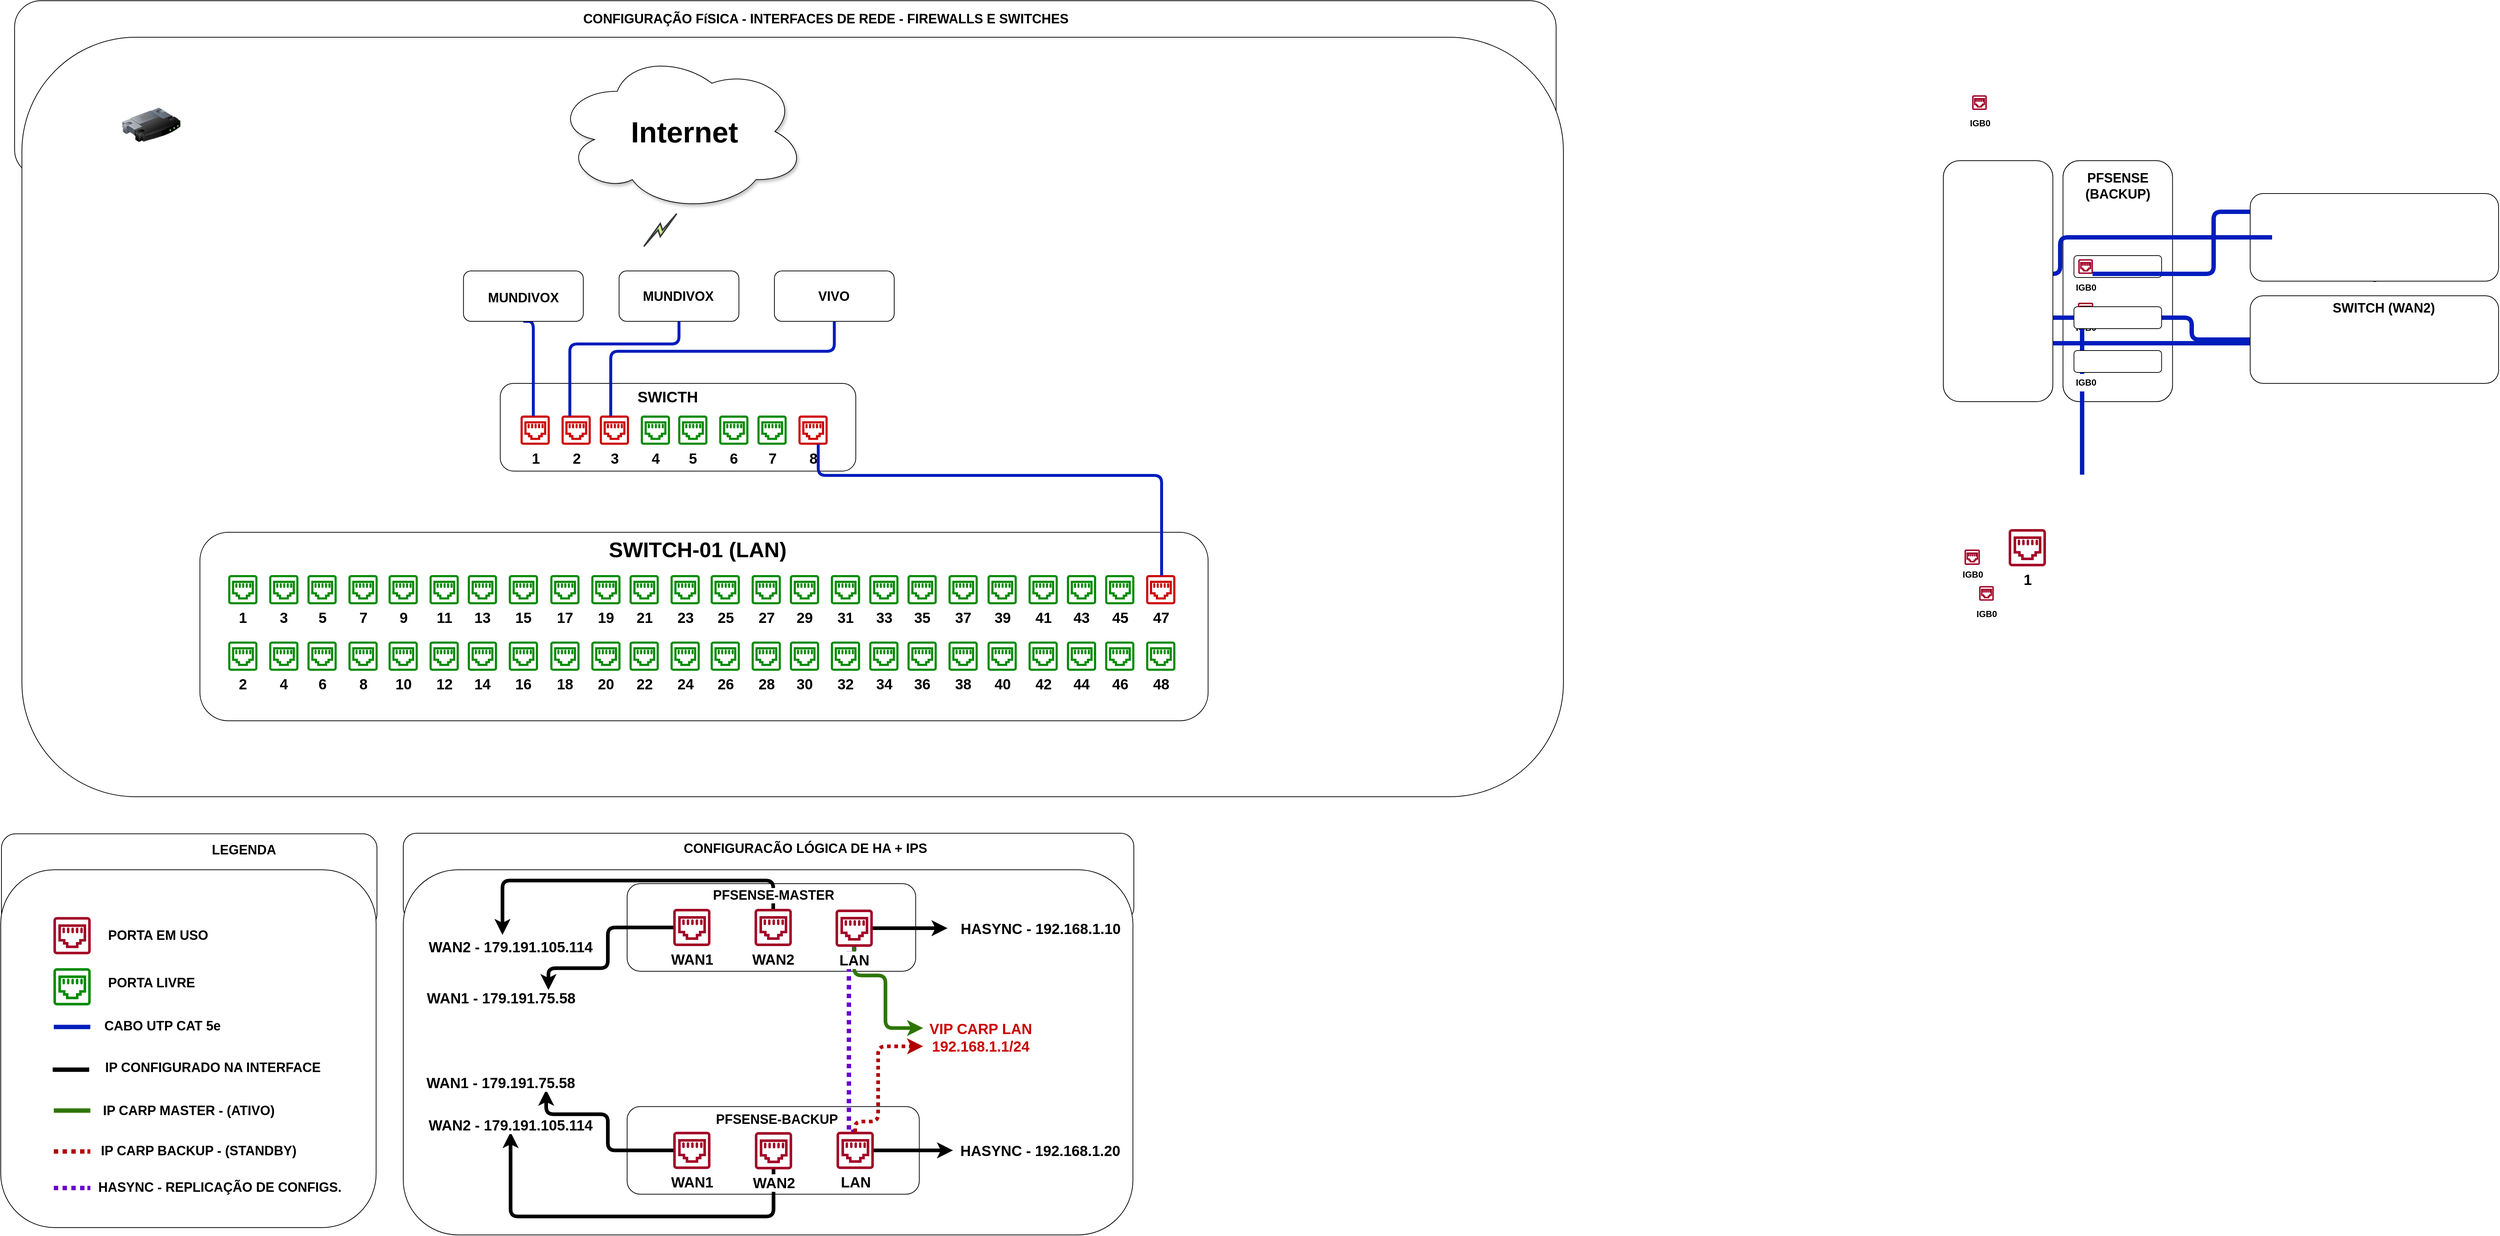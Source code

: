 <mxfile version="21.6.2" type="github">
  <diagram id="Uc7Eat4LJt7RBU0-5OjE" name="Page-1">
    <mxGraphModel dx="3183" dy="1746" grid="1" gridSize="10" guides="1" tooltips="1" connect="1" arrows="1" fold="1" page="1" pageScale="1" pageWidth="1654" pageHeight="1169" math="0" shadow="0">
      <root>
        <mxCell id="0" />
        <mxCell id="1" parent="0" />
        <mxCell id="vzmAkZegJcYB33hXStO7-3" value="" style="rounded=1;whiteSpace=wrap;html=1;fontStyle=1;labelBackgroundColor=#FFFFFF;fontColor=#000000;" parent="1" vertex="1">
          <mxGeometry x="2873.82" y="269" width="149.96" height="330" as="geometry" />
        </mxCell>
        <mxCell id="FnRaTp6zV71Ba19_A0Tg-153" value="" style="rounded=1;whiteSpace=wrap;html=1;labelBackgroundColor=#ffffff;fillColor=#ffffff;gradientColor=#ffffff;fontSize=20;fontColor=#000000;" parent="1" vertex="1">
          <mxGeometry x="70" y="50" width="2110" height="240" as="geometry" />
        </mxCell>
        <mxCell id="FnRaTp6zV71Ba19_A0Tg-154" value="" style="rounded=1;whiteSpace=wrap;html=1;labelBackgroundColor=#ffffff;fillColor=#ffffff;gradientColor=#ffffff;fontSize=22;fontColor=#000000;" parent="1" vertex="1">
          <mxGeometry x="80" y="100" width="2110" height="1040" as="geometry" />
        </mxCell>
        <mxCell id="FnRaTp6zV71Ba19_A0Tg-135" value="" style="rounded=1;whiteSpace=wrap;html=1;labelBackgroundColor=#ffffff;fillColor=#ffffff;gradientColor=#ffffff;fontSize=20;fontColor=#000000;" parent="1" vertex="1">
          <mxGeometry x="602" y="1190" width="1000" height="120" as="geometry" />
        </mxCell>
        <mxCell id="FnRaTp6zV71Ba19_A0Tg-136" value="" style="rounded=1;whiteSpace=wrap;html=1;labelBackgroundColor=#ffffff;fillColor=#ffffff;gradientColor=#ffffff;fontSize=20;fontColor=#000000;" parent="1" vertex="1">
          <mxGeometry x="602" y="1240" width="998.75" height="500" as="geometry" />
        </mxCell>
        <mxCell id="FnRaTp6zV71Ba19_A0Tg-140" value="CONFIGURACÃO LÓGICA DE HA + IPS" style="text;html=1;strokeColor=none;fillColor=none;align=center;verticalAlign=middle;whiteSpace=wrap;rounded=0;fontStyle=1;fontSize=18;labelBackgroundColor=#FFFFFF;fontColor=#000000;" parent="1" vertex="1">
          <mxGeometry x="965.17" y="1200.75" width="375.07" height="20" as="geometry" />
        </mxCell>
        <mxCell id="FnRaTp6zV71Ba19_A0Tg-86" value="" style="rounded=1;whiteSpace=wrap;html=1;fontStyle=1;labelBackgroundColor=#FFFFFF;fontColor=#000000;" parent="1" vertex="1">
          <mxGeometry x="908.39" y="1564.25" width="399.93" height="120" as="geometry" />
        </mxCell>
        <mxCell id="FnRaTp6zV71Ba19_A0Tg-78" value="" style="rounded=1;whiteSpace=wrap;html=1;fontStyle=1;labelBackgroundColor=#FFFFFF;fontColor=#000000;" parent="1" vertex="1">
          <mxGeometry x="908.39" y="1259" width="395" height="120" as="geometry" />
        </mxCell>
        <mxCell id="FnRaTp6zV71Ba19_A0Tg-77" value="" style="rounded=1;whiteSpace=wrap;html=1;labelBackgroundColor=#ffffff;fillColor=#ffffff;gradientColor=#ffffff;fontSize=20;fontColor=#000000;" parent="1" vertex="1">
          <mxGeometry x="52" y="1190.75" width="514" height="130" as="geometry" />
        </mxCell>
        <mxCell id="FnRaTp6zV71Ba19_A0Tg-76" value="" style="rounded=1;whiteSpace=wrap;html=1;labelBackgroundColor=#ffffff;fillColor=#ffffff;gradientColor=#ffffff;fontSize=20;fontColor=#000000;" parent="1" vertex="1">
          <mxGeometry x="51.04" y="1240" width="513.79" height="490" as="geometry" />
        </mxCell>
        <mxCell id="FnRaTp6zV71Ba19_A0Tg-9" value="" style="rounded=1;whiteSpace=wrap;html=1;fontStyle=1;labelBackgroundColor=#FFFFFF;fontColor=#000000;" parent="1" vertex="1">
          <mxGeometry x="323.65" y="777.89" width="1380" height="258.11" as="geometry" />
        </mxCell>
        <mxCell id="FnRaTp6zV71Ba19_A0Tg-1" value="&lt;font style=&quot;font-size: 20px;&quot;&gt;1&lt;/font&gt;" style="pointerEvents=1;shadow=0;dashed=0;html=1;strokeColor=#A20025;fillColor=#a20025;aspect=fixed;labelPosition=center;verticalLabelPosition=bottom;verticalAlign=top;align=center;outlineConnect=0;shape=mxgraph.vvd.ethernet_port;fontColor=#000000;fontStyle=1;labelBackgroundColor=#ffffff;fontSize=20;" parent="1" vertex="1">
          <mxGeometry x="2799.98" y="774" width="50" height="50" as="geometry" />
        </mxCell>
        <mxCell id="FnRaTp6zV71Ba19_A0Tg-10" value="SWITCH-01 (LAN)" style="text;html=1;strokeColor=none;fillColor=none;align=center;verticalAlign=middle;whiteSpace=wrap;rounded=0;fontStyle=1;fontSize=29;labelBackgroundColor=#FFFFFF;fontColor=#000000;" parent="1" vertex="1">
          <mxGeometry x="777.96" y="774" width="453.64" height="55" as="geometry" />
        </mxCell>
        <mxCell id="FnRaTp6zV71Ba19_A0Tg-66" style="edgeStyle=orthogonalEdgeStyle;orthogonalLoop=1;jettySize=auto;html=1;endArrow=none;endFill=0;strokeWidth=6;fontSize=18;fillColor=#0050ef;strokeColor=#001DBC;fontStyle=1;labelBackgroundColor=#FFFFFF;fontColor=#000000;rounded=0;" parent="1" edge="1">
          <mxGeometry relative="1" as="geometry">
            <mxPoint x="123.65" y="1455.25" as="sourcePoint" />
            <mxPoint x="167.22" y="1455.25" as="targetPoint" />
            <Array as="points">
              <mxPoint x="173.65" y="1455.25" />
              <mxPoint x="173.65" y="1455.25" />
            </Array>
          </mxGeometry>
        </mxCell>
        <mxCell id="FnRaTp6zV71Ba19_A0Tg-70" value="" style="pointerEvents=1;shadow=0;dashed=0;html=1;strokeColor=#A20025;fillColor=#a20025;aspect=fixed;labelPosition=center;verticalLabelPosition=bottom;verticalAlign=top;align=center;outlineConnect=0;shape=mxgraph.vvd.ethernet_port;fontColor=#000000;fontStyle=1;labelBackgroundColor=#ffffff;fontSize=20;" parent="1" vertex="1">
          <mxGeometry x="123.65" y="1305.25" width="50" height="50" as="geometry" />
        </mxCell>
        <mxCell id="FnRaTp6zV71Ba19_A0Tg-71" value="" style="pointerEvents=1;shadow=0;dashed=0;html=1;strokeColor=#008A00;fillColor=#008a00;aspect=fixed;labelPosition=center;verticalLabelPosition=bottom;verticalAlign=top;align=center;outlineConnect=0;shape=mxgraph.vvd.ethernet_port;fontColor=#000000;fontStyle=1;fontSize=20;labelBackgroundColor=#FFFFFF;" parent="1" vertex="1">
          <mxGeometry x="123.65" y="1375.25" width="50" height="50" as="geometry" />
        </mxCell>
        <mxCell id="FnRaTp6zV71Ba19_A0Tg-72" value="LEGENDA" style="text;html=1;strokeColor=none;fillColor=none;align=center;verticalAlign=middle;whiteSpace=wrap;rounded=0;fontStyle=1;fontSize=18;labelBackgroundColor=#FFFFFF;fontColor=#000000;" parent="1" vertex="1">
          <mxGeometry x="314.04" y="1202.75" width="140" height="20" as="geometry" />
        </mxCell>
        <mxCell id="FnRaTp6zV71Ba19_A0Tg-73" value="PORTA EM USO" style="text;html=1;strokeColor=none;fillColor=none;align=center;verticalAlign=middle;whiteSpace=wrap;rounded=0;fontStyle=1;fontSize=18;labelBackgroundColor=#FFFFFF;fontColor=#000000;" parent="1" vertex="1">
          <mxGeometry x="194.65" y="1320.25" width="143" height="20" as="geometry" />
        </mxCell>
        <mxCell id="FnRaTp6zV71Ba19_A0Tg-74" value="PORTA LIVRE" style="text;html=1;strokeColor=none;fillColor=none;align=center;verticalAlign=middle;whiteSpace=wrap;rounded=0;fontStyle=1;fontSize=18;labelBackgroundColor=#FFFFFF;fontColor=#000000;" parent="1" vertex="1">
          <mxGeometry x="190.65" y="1385.25" width="133" height="20" as="geometry" />
        </mxCell>
        <mxCell id="FnRaTp6zV71Ba19_A0Tg-75" value="CABO UTP CAT 5e" style="text;html=1;strokeColor=none;fillColor=none;align=center;verticalAlign=middle;whiteSpace=wrap;rounded=0;fontStyle=1;fontSize=18;labelBackgroundColor=#FFFFFF;fontColor=#000000;" parent="1" vertex="1">
          <mxGeometry x="185.65" y="1444.25" width="173" height="20" as="geometry" />
        </mxCell>
        <mxCell id="FnRaTp6zV71Ba19_A0Tg-110" style="orthogonalLoop=1;jettySize=auto;html=1;labelBackgroundColor=#FFFFFF;endArrow=classic;endFill=1;strokeWidth=5;fontSize=17;fontColor=#000000;rounded=1;edgeStyle=orthogonalEdgeStyle;entryX=0.455;entryY=-0.298;entryDx=0;entryDy=0;entryPerimeter=0;" parent="1" source="FnRaTp6zV71Ba19_A0Tg-80" target="FnRaTp6zV71Ba19_A0Tg-105" edge="1">
          <mxGeometry relative="1" as="geometry">
            <mxPoint x="722" y="1264.75" as="targetPoint" />
            <Array as="points">
              <mxPoint x="1108" y="1254.75" />
              <mxPoint x="738" y="1254.75" />
            </Array>
          </mxGeometry>
        </mxCell>
        <mxCell id="FnRaTp6zV71Ba19_A0Tg-119" style="edgeStyle=orthogonalEdgeStyle;orthogonalLoop=1;jettySize=auto;html=1;labelBackgroundColor=#FFFFFF;endArrow=classic;endFill=1;strokeWidth=5;fontSize=17;fontColor=#000000;rounded=1;entryX=0.75;entryY=0;entryDx=0;entryDy=0;" parent="1" source="FnRaTp6zV71Ba19_A0Tg-79" target="FnRaTp6zV71Ba19_A0Tg-117" edge="1">
          <mxGeometry relative="1" as="geometry">
            <mxPoint x="872" y="1254.75" as="targetPoint" />
            <Array as="points">
              <mxPoint x="882" y="1318.75" />
              <mxPoint x="882" y="1374.75" />
              <mxPoint x="801" y="1374.75" />
            </Array>
          </mxGeometry>
        </mxCell>
        <mxCell id="FnRaTp6zV71Ba19_A0Tg-128" style="orthogonalLoop=1;jettySize=auto;html=1;labelBackgroundColor=#FFFFFF;endArrow=classic;endFill=1;strokeWidth=5;fontSize=17;fontColor=#000000;startArrow=none;startFill=0;rounded=1;" parent="1" source="H_Lgx6PLF9Htsv63IMZn-19" target="FnRaTp6zV71Ba19_A0Tg-100" edge="1">
          <mxGeometry relative="1" as="geometry">
            <mxPoint x="1278.39" y="1319.113" as="sourcePoint" />
          </mxGeometry>
        </mxCell>
        <mxCell id="FnRaTp6zV71Ba19_A0Tg-158" style="rounded=0;orthogonalLoop=1;jettySize=auto;html=1;dashed=1;dashPattern=1 1;labelBackgroundColor=#FFFFFF;startArrow=none;startFill=0;endArrow=none;endFill=0;strokeColor=#6600CC;strokeWidth=6;fontSize=17;fontColor=#000000;fillColor=#f8cecc;edgeStyle=orthogonalEdgeStyle;" parent="1" source="H_Lgx6PLF9Htsv63IMZn-19" target="FnRaTp6zV71Ba19_A0Tg-92" edge="1">
          <mxGeometry relative="1" as="geometry">
            <mxPoint x="1258.467" y="1344" as="sourcePoint" />
            <mxPoint x="1258.467" y="1599.25" as="targetPoint" />
            <Array as="points">
              <mxPoint x="1219" y="1354.75" />
              <mxPoint x="1212" y="1354.75" />
              <mxPoint x="1212" y="1598.75" />
            </Array>
          </mxGeometry>
        </mxCell>
        <mxCell id="FnRaTp6zV71Ba19_A0Tg-85" value="PFSENSE-MASTER" style="text;html=1;strokeColor=none;fillColor=none;align=center;verticalAlign=middle;whiteSpace=wrap;rounded=0;fontStyle=1;fontSize=18;labelBackgroundColor=#FFFFFF;fontColor=#000000;" parent="1" vertex="1">
          <mxGeometry x="1022" y="1264.75" width="173.57" height="20" as="geometry" />
        </mxCell>
        <mxCell id="FnRaTp6zV71Ba19_A0Tg-111" style="orthogonalLoop=1;jettySize=auto;html=1;labelBackgroundColor=#FFFFFF;endArrow=classic;endFill=1;strokeWidth=5;fontSize=17;fontColor=#000000;rounded=1;edgeStyle=orthogonalEdgeStyle;entryX=0.5;entryY=1;entryDx=0;entryDy=0;" parent="1" source="FnRaTp6zV71Ba19_A0Tg-88" target="FnRaTp6zV71Ba19_A0Tg-108" edge="1">
          <mxGeometry relative="1" as="geometry">
            <mxPoint x="752" y="1674.75" as="targetPoint" />
            <Array as="points">
              <mxPoint x="1109" y="1714.75" />
              <mxPoint x="749" y="1714.75" />
            </Array>
          </mxGeometry>
        </mxCell>
        <mxCell id="FnRaTp6zV71Ba19_A0Tg-88" value="WAN2" style="pointerEvents=1;shadow=0;dashed=0;html=1;strokeColor=#A20025;fillColor=#A20025;aspect=fixed;labelPosition=center;verticalLabelPosition=bottom;verticalAlign=top;align=center;outlineConnect=0;shape=mxgraph.vvd.ethernet_port;fontStyle=1;fontColor=#000000;fontSize=20;labelBackgroundColor=#FFFFFF;" parent="1" vertex="1">
          <mxGeometry x="1083.78" y="1599.75" width="50" height="50" as="geometry" />
        </mxCell>
        <mxCell id="FnRaTp6zV71Ba19_A0Tg-120" style="edgeStyle=orthogonalEdgeStyle;orthogonalLoop=1;jettySize=auto;html=1;labelBackgroundColor=#FFFFFF;endArrow=classic;endFill=1;strokeWidth=5;fontSize=17;fontColor=#000000;rounded=1;entryX=0.75;entryY=1;entryDx=0;entryDy=0;" parent="1" source="FnRaTp6zV71Ba19_A0Tg-87" target="FnRaTp6zV71Ba19_A0Tg-118" edge="1">
          <mxGeometry relative="1" as="geometry">
            <mxPoint x="1210.96" y="1599.25" as="sourcePoint" />
            <mxPoint x="1210.96" y="1534.25" as="targetPoint" />
            <Array as="points">
              <mxPoint x="882" y="1623.75" />
              <mxPoint x="882" y="1574.75" />
              <mxPoint x="798" y="1574.75" />
            </Array>
          </mxGeometry>
        </mxCell>
        <mxCell id="FnRaTp6zV71Ba19_A0Tg-103" style="orthogonalLoop=1;jettySize=auto;html=1;entryX=0;entryY=0.5;entryDx=0;entryDy=0;labelBackgroundColor=#FFFFFF;endArrow=classic;endFill=1;strokeWidth=5;fontSize=17;fontColor=#000000;rounded=1;" parent="1" source="FnRaTp6zV71Ba19_A0Tg-92" target="FnRaTp6zV71Ba19_A0Tg-101" edge="1">
          <mxGeometry relative="1" as="geometry" />
        </mxCell>
        <mxCell id="FnRaTp6zV71Ba19_A0Tg-92" value="LAN" style="pointerEvents=1;shadow=0;dashed=0;html=1;strokeColor=#A20025;fillColor=#a20025;aspect=fixed;labelPosition=center;verticalLabelPosition=bottom;verticalAlign=top;align=center;outlineConnect=0;shape=mxgraph.vvd.ethernet_port;fontStyle=1;fontColor=#000000;fontSize=20;labelBackgroundColor=#FFFFFF;" parent="1" vertex="1">
          <mxGeometry x="1195.57" y="1599.25" width="50" height="50" as="geometry" />
        </mxCell>
        <mxCell id="FnRaTp6zV71Ba19_A0Tg-93" value="PFSENSE-BACKUP" style="text;html=1;strokeColor=none;fillColor=none;align=center;verticalAlign=middle;whiteSpace=wrap;rounded=0;fontStyle=1;fontSize=18;labelBackgroundColor=#FFFFFF;fontColor=#000000;" parent="1" vertex="1">
          <mxGeometry x="1022.0" y="1571.75" width="183" height="20" as="geometry" />
        </mxCell>
        <mxCell id="FnRaTp6zV71Ba19_A0Tg-100" value="HASYNC - 192.168.1.10" style="text;html=1;strokeColor=none;fillColor=none;align=center;verticalAlign=middle;whiteSpace=wrap;rounded=0;labelBackgroundColor=#ffffff;fontSize=20;fontColor=#000000;fontStyle=1" parent="1" vertex="1">
          <mxGeometry x="1346.96" y="1310" width="255.07" height="20" as="geometry" />
        </mxCell>
        <mxCell id="FnRaTp6zV71Ba19_A0Tg-101" value="HASYNC - 192.168.1.20" style="text;html=1;strokeColor=none;fillColor=none;align=center;verticalAlign=middle;whiteSpace=wrap;rounded=0;labelBackgroundColor=#ffffff;fontSize=20;fontColor=#000000;fontStyle=1" parent="1" vertex="1">
          <mxGeometry x="1354.46" y="1614.25" width="240.07" height="20" as="geometry" />
        </mxCell>
        <mxCell id="FnRaTp6zV71Ba19_A0Tg-130" style="rounded=1;orthogonalLoop=1;jettySize=auto;html=1;labelBackgroundColor=#FFFFFF;startArrow=none;startFill=0;endArrow=classic;endFill=1;strokeWidth=5;fontSize=17;fontColor=#000000;strokeColor=#2D7600;entryX=0;entryY=0.25;entryDx=0;entryDy=0;edgeStyle=orthogonalEdgeStyle;" parent="1" source="H_Lgx6PLF9Htsv63IMZn-19" target="FnRaTp6zV71Ba19_A0Tg-129" edge="1">
          <mxGeometry relative="1" as="geometry">
            <Array as="points">
              <mxPoint x="1219" y="1384.75" />
              <mxPoint x="1262" y="1384.75" />
              <mxPoint x="1262" y="1456.75" />
            </Array>
            <mxPoint x="1015" y="1344" as="sourcePoint" />
            <mxPoint x="1082.51" y="1435.25" as="targetPoint" />
          </mxGeometry>
        </mxCell>
        <mxCell id="FnRaTp6zV71Ba19_A0Tg-105" value="WAN2 - 179.191.105.114" style="text;html=1;strokeColor=none;fillColor=none;align=center;verticalAlign=middle;whiteSpace=wrap;rounded=0;labelBackgroundColor=#ffffff;fontSize=20;fontColor=#000000;fontStyle=1" parent="1" vertex="1">
          <mxGeometry x="625.76" y="1335.25" width="246.24" height="20" as="geometry" />
        </mxCell>
        <mxCell id="FnRaTp6zV71Ba19_A0Tg-131" style="rounded=1;orthogonalLoop=1;jettySize=auto;html=1;entryX=0;entryY=0.75;entryDx=0;entryDy=0;labelBackgroundColor=#FFFFFF;startArrow=none;startFill=0;endArrow=classic;endFill=1;strokeWidth=5;fontSize=17;fontColor=#000000;strokeColor=#B20000;dashed=1;dashPattern=1 1;edgeStyle=orthogonalEdgeStyle;" parent="1" source="FnRaTp6zV71Ba19_A0Tg-92" target="FnRaTp6zV71Ba19_A0Tg-129" edge="1">
          <mxGeometry relative="1" as="geometry">
            <Array as="points">
              <mxPoint x="1221" y="1584.75" />
              <mxPoint x="1252" y="1584.75" />
              <mxPoint x="1252" y="1481.75" />
            </Array>
          </mxGeometry>
        </mxCell>
        <mxCell id="FnRaTp6zV71Ba19_A0Tg-108" value="WAN2 - 179.191.105.114" style="text;html=1;strokeColor=none;fillColor=none;align=center;verticalAlign=middle;whiteSpace=wrap;rounded=0;labelBackgroundColor=#ffffff;fontSize=20;fontColor=#000000;fontStyle=1" parent="1" vertex="1">
          <mxGeometry x="628.88" y="1579.25" width="240" height="20" as="geometry" />
        </mxCell>
        <mxCell id="FnRaTp6zV71Ba19_A0Tg-117" value="WAN1 - 179.191.75.58" style="text;html=1;strokeColor=none;fillColor=none;align=center;verticalAlign=middle;whiteSpace=wrap;rounded=0;labelBackgroundColor=#ffffff;fontSize=20;fontColor=#000000;fontStyle=1" parent="1" vertex="1">
          <mxGeometry x="605.73" y="1404.75" width="259.96" height="20" as="geometry" />
        </mxCell>
        <mxCell id="FnRaTp6zV71Ba19_A0Tg-118" value="WAN1 - 179.191.75.58" style="text;html=1;strokeColor=none;fillColor=none;align=center;verticalAlign=middle;whiteSpace=wrap;rounded=0;labelBackgroundColor=#ffffff;fontSize=20;fontColor=#000000;fontStyle=1" parent="1" vertex="1">
          <mxGeometry x="612" y="1521.25" width="247.43" height="20" as="geometry" />
        </mxCell>
        <mxCell id="FnRaTp6zV71Ba19_A0Tg-129" value="VIP CARP LAN&lt;br&gt;192.168.1.1/24" style="text;html=1;strokeColor=none;fillColor=none;align=center;verticalAlign=middle;whiteSpace=wrap;rounded=0;labelBackgroundColor=#ffffff;fontSize=20;fontColor=#CC0000;fontStyle=1" parent="1" vertex="1">
          <mxGeometry x="1313.5" y="1444.25" width="157.07" height="50" as="geometry" />
        </mxCell>
        <mxCell id="FnRaTp6zV71Ba19_A0Tg-147" style="edgeStyle=orthogonalEdgeStyle;orthogonalLoop=1;jettySize=auto;html=1;endArrow=none;endFill=0;strokeWidth=6;fontSize=18;fillColor=#0050ef;strokeColor=#000000;fontStyle=1;labelBackgroundColor=#FFFFFF;fontColor=#000000;rounded=0;" parent="1" edge="1">
          <mxGeometry relative="1" as="geometry">
            <mxPoint x="122.12" y="1513.71" as="sourcePoint" />
            <mxPoint x="165.69" y="1513.71" as="targetPoint" />
            <Array as="points">
              <mxPoint x="172.12" y="1513.71" />
              <mxPoint x="172.12" y="1513.71" />
            </Array>
          </mxGeometry>
        </mxCell>
        <mxCell id="FnRaTp6zV71Ba19_A0Tg-148" value="IP CONFIGURADO NA INTERFACE" style="text;html=1;strokeColor=none;fillColor=none;align=center;verticalAlign=middle;whiteSpace=wrap;rounded=0;fontStyle=1;fontSize=18;labelBackgroundColor=#FFFFFF;fontColor=#000000;" parent="1" vertex="1">
          <mxGeometry x="188.15" y="1501.25" width="307" height="20" as="geometry" />
        </mxCell>
        <mxCell id="FnRaTp6zV71Ba19_A0Tg-149" style="edgeStyle=orthogonalEdgeStyle;orthogonalLoop=1;jettySize=auto;html=1;endArrow=none;endFill=0;strokeWidth=6;fontSize=18;fillColor=#0050ef;strokeColor=#2D7600;fontStyle=1;labelBackgroundColor=#FFFFFF;fontColor=#000000;rounded=0;" parent="1" edge="1">
          <mxGeometry relative="1" as="geometry">
            <mxPoint x="123.65" y="1569.75" as="sourcePoint" />
            <mxPoint x="167.22" y="1569.75" as="targetPoint" />
            <Array as="points">
              <mxPoint x="173.65" y="1569.75" />
              <mxPoint x="173.65" y="1569.75" />
            </Array>
          </mxGeometry>
        </mxCell>
        <mxCell id="FnRaTp6zV71Ba19_A0Tg-150" style="edgeStyle=orthogonalEdgeStyle;orthogonalLoop=1;jettySize=auto;html=1;endArrow=none;endFill=0;strokeWidth=6;fontSize=18;fillColor=#0050ef;strokeColor=#B20000;fontStyle=1;labelBackgroundColor=#FFFFFF;fontColor=#000000;rounded=0;dashed=1;dashPattern=1 1;" parent="1" edge="1">
          <mxGeometry relative="1" as="geometry">
            <mxPoint x="123.65" y="1625.75" as="sourcePoint" />
            <mxPoint x="167.22" y="1625.75" as="targetPoint" />
            <Array as="points">
              <mxPoint x="173.65" y="1625.75" />
              <mxPoint x="173.65" y="1625.75" />
            </Array>
          </mxGeometry>
        </mxCell>
        <mxCell id="FnRaTp6zV71Ba19_A0Tg-151" value="IP CARP MASTER - (ATIVO)" style="text;html=1;strokeColor=none;fillColor=none;align=center;verticalAlign=middle;whiteSpace=wrap;rounded=0;fontStyle=1;fontSize=18;labelBackgroundColor=#FFFFFF;fontColor=#000000;" parent="1" vertex="1">
          <mxGeometry x="185.65" y="1559.75" width="244.57" height="20" as="geometry" />
        </mxCell>
        <mxCell id="FnRaTp6zV71Ba19_A0Tg-152" value="IP CARP BACKUP - (STANDBY)" style="text;html=1;strokeColor=none;fillColor=none;align=center;verticalAlign=middle;whiteSpace=wrap;rounded=0;fontStyle=1;fontSize=18;labelBackgroundColor=#FFFFFF;fontColor=#000000;" parent="1" vertex="1">
          <mxGeometry x="185.29" y="1614.75" width="273.5" height="20" as="geometry" />
        </mxCell>
        <mxCell id="FnRaTp6zV71Ba19_A0Tg-156" value="CONFIGURAÇÃO FíSICA - INTERFACES DE REDE - FIREWALLS E SWITCHES" style="text;html=1;strokeColor=none;fillColor=none;align=center;verticalAlign=middle;whiteSpace=wrap;rounded=0;fontStyle=1;fontSize=18;labelBackgroundColor=#FFFFFF;fontColor=#000000;" parent="1" vertex="1">
          <mxGeometry x="830" y="65" width="701.42" height="20" as="geometry" />
        </mxCell>
        <mxCell id="FnRaTp6zV71Ba19_A0Tg-159" style="edgeStyle=orthogonalEdgeStyle;orthogonalLoop=1;jettySize=auto;html=1;endArrow=none;endFill=0;strokeWidth=6;fontSize=18;fillColor=#0050ef;strokeColor=#6600CC;fontStyle=1;labelBackgroundColor=#FFFFFF;fontColor=#000000;rounded=0;dashed=1;dashPattern=1 1;" parent="1" edge="1">
          <mxGeometry relative="1" as="geometry">
            <mxPoint x="123.65" y="1675.75" as="sourcePoint" />
            <mxPoint x="167.22" y="1675.75" as="targetPoint" />
            <Array as="points">
              <mxPoint x="173.65" y="1675.75" />
              <mxPoint x="173.65" y="1675.75" />
            </Array>
          </mxGeometry>
        </mxCell>
        <mxCell id="FnRaTp6zV71Ba19_A0Tg-160" value="HASYNC - REPLICAÇÃO DE CONFIGS." style="text;html=1;strokeColor=none;fillColor=none;align=center;verticalAlign=middle;whiteSpace=wrap;rounded=0;fontStyle=1;fontSize=18;labelBackgroundColor=#FFFFFF;fontColor=#000000;" parent="1" vertex="1">
          <mxGeometry x="180.29" y="1664.75" width="341.71" height="20" as="geometry" />
        </mxCell>
        <mxCell id="FnRaTp6zV71Ba19_A0Tg-79" value="WAN1" style="pointerEvents=1;shadow=0;dashed=0;html=1;strokeColor=#A20025;fillColor=#a20025;aspect=fixed;labelPosition=center;verticalLabelPosition=bottom;verticalAlign=top;align=center;outlineConnect=0;shape=mxgraph.vvd.ethernet_port;fontColor=#000000;fontStyle=1;fontSize=20;labelBackgroundColor=#FFFFFF;" parent="1" vertex="1">
          <mxGeometry x="972.0" y="1294" width="50" height="50" as="geometry" />
        </mxCell>
        <mxCell id="FnRaTp6zV71Ba19_A0Tg-80" value="WAN2" style="pointerEvents=1;shadow=0;dashed=0;html=1;strokeColor=#A20025;fillColor=#A20025;aspect=fixed;labelPosition=center;verticalLabelPosition=bottom;verticalAlign=top;align=center;outlineConnect=0;shape=mxgraph.vvd.ethernet_port;fontStyle=1;fontColor=#000000;fontSize=20;labelBackgroundColor=#FFFFFF;" parent="1" vertex="1">
          <mxGeometry x="1083.35" y="1294" width="50" height="50" as="geometry" />
        </mxCell>
        <mxCell id="FnRaTp6zV71Ba19_A0Tg-87" value="WAN1" style="pointerEvents=1;shadow=0;dashed=0;html=1;strokeColor=#A20025;fillColor=#a20025;aspect=fixed;labelPosition=center;verticalLabelPosition=bottom;verticalAlign=top;align=center;outlineConnect=0;shape=mxgraph.vvd.ethernet_port;fontColor=#000000;fontStyle=1;fontSize=20;labelBackgroundColor=#FFFFFF;" parent="1" vertex="1">
          <mxGeometry x="972.0" y="1599.25" width="50" height="50" as="geometry" />
        </mxCell>
        <mxCell id="vzmAkZegJcYB33hXStO7-14" value="IGB0" style="pointerEvents=1;shadow=0;dashed=0;html=1;strokeColor=#A20025;fillColor=#a20025;aspect=fixed;labelPosition=center;verticalLabelPosition=bottom;verticalAlign=top;align=center;outlineConnect=0;shape=mxgraph.vvd.ethernet_port;fontColor=#000000;fontStyle=1;fontSize=12;labelBackgroundColor=#FFFFFF;" parent="1" vertex="1">
          <mxGeometry x="2739.56" y="802" width="20" height="20" as="geometry" />
        </mxCell>
        <mxCell id="vzmAkZegJcYB33hXStO7-16" value="&lt;p style=&quot;line-height: 0%; font-size: 12px;&quot;&gt;&lt;font style=&quot;font-size: 12px;&quot;&gt;IGB0&lt;/font&gt;&lt;/p&gt;" style="pointerEvents=1;shadow=0;dashed=0;html=1;strokeColor=#A20025;fillColor=#a20025;aspect=fixed;labelPosition=center;verticalLabelPosition=bottom;verticalAlign=top;align=center;outlineConnect=0;shape=mxgraph.vvd.ethernet_port;fontColor=#000000;fontStyle=1;fontSize=12;labelBackgroundColor=#FFFFFF;" parent="1" vertex="1">
          <mxGeometry x="2750" y="180" width="19" height="19" as="geometry" />
        </mxCell>
        <mxCell id="vzmAkZegJcYB33hXStO7-20" value="" style="group" parent="1" vertex="1" connectable="0">
          <mxGeometry x="2873.82" y="259" width="149.96" height="330" as="geometry" />
        </mxCell>
        <mxCell id="H_Lgx6PLF9Htsv63IMZn-10" value="IGB0" style="pointerEvents=1;shadow=0;dashed=0;html=1;strokeColor=#A20025;fillColor=#a20025;aspect=fixed;labelPosition=center;verticalLabelPosition=bottom;verticalAlign=top;align=center;outlineConnect=0;shape=mxgraph.vvd.ethernet_port;fontColor=#000000;fontStyle=1;fontSize=12;labelBackgroundColor=#FFFFFF;" parent="vzmAkZegJcYB33hXStO7-20" vertex="1">
          <mxGeometry x="20.94" y="205" width="20" height="20" as="geometry" />
        </mxCell>
        <mxCell id="H_Lgx6PLF9Htsv63IMZn-11" value="" style="rounded=1;whiteSpace=wrap;html=1;fontStyle=1;labelBackgroundColor=#FFFFFF;fontColor=#000000;" parent="vzmAkZegJcYB33hXStO7-20" vertex="1">
          <mxGeometry x="15.0" y="140" width="119.96" height="30" as="geometry" />
        </mxCell>
        <mxCell id="H_Lgx6PLF9Htsv63IMZn-12" value="&lt;p style=&quot;line-height: 0%; font-size: 12px;&quot;&gt;&lt;font style=&quot;font-size: 12px;&quot;&gt;IGB0&lt;/font&gt;&lt;/p&gt;" style="pointerEvents=1;shadow=0;dashed=0;html=1;strokeColor=#A20025;fillColor=#a20025;aspect=fixed;labelPosition=center;verticalLabelPosition=bottom;verticalAlign=top;align=center;outlineConnect=0;shape=mxgraph.vvd.ethernet_port;fontColor=#000000;fontStyle=1;fontSize=12;labelBackgroundColor=#FFFFFF;" parent="vzmAkZegJcYB33hXStO7-20" vertex="1">
          <mxGeometry x="21.44" y="145.5" width="19" height="19" as="geometry" />
        </mxCell>
        <mxCell id="vzmAkZegJcYB33hXStO7-32" style="edgeStyle=orthogonalEdgeStyle;orthogonalLoop=1;jettySize=auto;html=1;endArrow=none;endFill=0;strokeWidth=6;fontSize=18;fillColor=#0050ef;strokeColor=#001DBC;fontStyle=1;labelBackgroundColor=#FFFFFF;fontColor=#000000;rounded=1;" parent="1" source="vzmAkZegJcYB33hXStO7-30" edge="1">
          <mxGeometry relative="1" as="geometry">
            <Array as="points">
              <mxPoint x="2780" y="519" />
              <mxPoint x="2780" y="484" />
              <mxPoint x="2900" y="484" />
            </Array>
            <mxPoint x="2327.521" y="539" as="sourcePoint" />
            <mxPoint x="2900" y="699" as="targetPoint" />
          </mxGeometry>
        </mxCell>
        <mxCell id="H_Lgx6PLF9Htsv63IMZn-2" value="&lt;p style=&quot;line-height: 0%; font-size: 12px;&quot;&gt;&lt;font style=&quot;font-size: 12px;&quot;&gt;IGB0&lt;/font&gt;&lt;/p&gt;" style="pointerEvents=1;shadow=0;dashed=0;html=1;strokeColor=#A20025;fillColor=#a20025;aspect=fixed;labelPosition=center;verticalLabelPosition=bottom;verticalAlign=top;align=center;outlineConnect=0;shape=mxgraph.vvd.ethernet_port;fontColor=#000000;fontStyle=1;fontSize=12;labelBackgroundColor=#FFFFFF;" parent="1" vertex="1">
          <mxGeometry x="2759.56" y="852" width="19" height="19" as="geometry" />
        </mxCell>
        <mxCell id="H_Lgx6PLF9Htsv63IMZn-17" style="edgeStyle=orthogonalEdgeStyle;orthogonalLoop=1;jettySize=auto;html=1;endArrow=none;endFill=0;strokeWidth=6;fontSize=18;fillColor=#0050ef;strokeColor=#001DBC;fontStyle=1;labelBackgroundColor=#FFFFFF;fontColor=#000000;rounded=1;" parent="1" source="vzmAkZegJcYB33hXStO7-31" target="H_Lgx6PLF9Htsv63IMZn-10" edge="1">
          <mxGeometry relative="1" as="geometry">
            <Array as="points">
              <mxPoint x="3050" y="514" />
              <mxPoint x="3050" y="484" />
            </Array>
            <mxPoint x="2400" y="409" as="sourcePoint" />
            <mxPoint x="2074" y="485" as="targetPoint" />
          </mxGeometry>
        </mxCell>
        <mxCell id="H_Lgx6PLF9Htsv63IMZn-19" value="LAN" style="pointerEvents=1;shadow=0;dashed=0;html=1;strokeColor=#A20025;fillColor=#A20025;aspect=fixed;labelPosition=center;verticalLabelPosition=bottom;verticalAlign=top;align=center;outlineConnect=0;shape=mxgraph.vvd.ethernet_port;fontStyle=1;fontColor=#000000;fontSize=20;labelBackgroundColor=#FFFFFF;" parent="1" vertex="1">
          <mxGeometry x="1194.2" y="1295" width="50" height="50" as="geometry" />
        </mxCell>
        <mxCell id="H_Lgx6PLF9Htsv63IMZn-14" value="&lt;p style=&quot;line-height: 0%; font-size: 12px;&quot;&gt;&lt;font style=&quot;font-size: 12px;&quot;&gt;IGB0&lt;/font&gt;&lt;/p&gt;" style="pointerEvents=1;shadow=0;dashed=0;html=1;strokeColor=#A20025;fillColor=#a20025;aspect=fixed;labelPosition=center;verticalLabelPosition=bottom;verticalAlign=top;align=center;outlineConnect=0;shape=mxgraph.vvd.ethernet_port;fontColor=#000000;fontStyle=1;fontSize=12;labelBackgroundColor=#FFFFFF;" parent="1" vertex="1">
          <mxGeometry x="2895.26" y="534.5" width="19" height="19" as="geometry" />
        </mxCell>
        <mxCell id="H_Lgx6PLF9Htsv63IMZn-9" value="" style="rounded=1;whiteSpace=wrap;html=1;fontStyle=1;labelBackgroundColor=#FFFFFF;fontColor=#000000;" parent="1" vertex="1">
          <mxGeometry x="2888.82" y="469" width="119.96" height="30" as="geometry" />
        </mxCell>
        <mxCell id="vzmAkZegJcYB33hXStO7-33" style="edgeStyle=orthogonalEdgeStyle;orthogonalLoop=1;jettySize=auto;html=1;endArrow=none;endFill=0;strokeWidth=6;fontSize=18;fillColor=#0050ef;strokeColor=#001DBC;fontStyle=1;labelBackgroundColor=#FFFFFF;fontColor=#000000;rounded=1;" parent="1" source="FnRaTp6zV71Ba19_A0Tg-52" edge="1">
          <mxGeometry relative="1" as="geometry">
            <Array as="points">
              <mxPoint x="3245" y="339" />
              <mxPoint x="3080" y="339" />
              <mxPoint x="3080" y="424" />
            </Array>
            <mxPoint x="3067.47" y="539" as="sourcePoint" />
            <mxPoint x="2914.26" y="424" as="targetPoint" />
          </mxGeometry>
        </mxCell>
        <mxCell id="H_Lgx6PLF9Htsv63IMZn-13" value="" style="rounded=1;whiteSpace=wrap;html=1;fontStyle=1;labelBackgroundColor=#FFFFFF;fontColor=#000000;" parent="1" vertex="1">
          <mxGeometry x="2888.82" y="529" width="119.96" height="30" as="geometry" />
        </mxCell>
        <mxCell id="vzmAkZegJcYB33hXStO7-31" value="2" style="pointerEvents=1;shadow=0;dashed=0;html=1;strokeColor=#A20025;fillColor=#a20025;aspect=fixed;labelPosition=center;verticalLabelPosition=bottom;verticalAlign=top;align=center;outlineConnect=0;shape=mxgraph.vvd.ethernet_port;fontColor=#000000;fontStyle=1;fontSize=20;labelBackgroundColor=#FFFFFF;" parent="1" vertex="1">
          <mxGeometry x="3220.04" y="489" width="50" height="50" as="geometry" />
        </mxCell>
        <mxCell id="vzmAkZegJcYB33hXStO7-30" value="1" style="pointerEvents=1;shadow=0;dashed=0;html=1;strokeColor=#A20025;fillColor=#a20025;aspect=fixed;labelPosition=center;verticalLabelPosition=bottom;verticalAlign=top;align=center;outlineConnect=0;shape=mxgraph.vvd.ethernet_port;fontColor=#000000;fontStyle=1;fontSize=20;labelBackgroundColor=#FFFFFF;" parent="1" vertex="1">
          <mxGeometry x="3160.04" y="489" width="50" height="50" as="geometry" />
        </mxCell>
        <mxCell id="vzmAkZegJcYB33hXStO7-28" value="5" style="pointerEvents=1;shadow=0;dashed=0;html=1;strokeColor=#008A00;fillColor=#008a00;aspect=fixed;labelPosition=center;verticalLabelPosition=bottom;verticalAlign=top;align=center;outlineConnect=0;shape=mxgraph.vvd.ethernet_port;fontColor=#000000;fontStyle=1;fontSize=20;labelBackgroundColor=#FFFFFF;" parent="1" vertex="1">
          <mxGeometry x="3400.04" y="489" width="50" height="50" as="geometry" />
        </mxCell>
        <mxCell id="vzmAkZegJcYB33hXStO7-27" value="4" style="pointerEvents=1;shadow=0;dashed=0;html=1;strokeColor=#008A00;fillColor=#008a00;aspect=fixed;labelPosition=center;verticalLabelPosition=bottom;verticalAlign=top;align=center;outlineConnect=0;shape=mxgraph.vvd.ethernet_port;fontStyle=1;fontColor=#000000;fontSize=20;labelBackgroundColor=#FFFFFF;" parent="1" vertex="1">
          <mxGeometry x="3340.04" y="489" width="50" height="50" as="geometry" />
        </mxCell>
        <mxCell id="vzmAkZegJcYB33hXStO7-26" value="3" style="pointerEvents=1;shadow=0;dashed=0;html=1;strokeColor=#008A00;fillColor=#008a00;aspect=fixed;labelPosition=center;verticalLabelPosition=bottom;verticalAlign=top;align=center;outlineConnect=0;shape=mxgraph.vvd.ethernet_port;fontStyle=1;fontColor=#000000;fontSize=20;labelBackgroundColor=#FFFFFF;" parent="1" vertex="1">
          <mxGeometry x="3280.04" y="489" width="50" height="50" as="geometry" />
        </mxCell>
        <mxCell id="vzmAkZegJcYB33hXStO7-25" value="" style="rounded=1;whiteSpace=wrap;html=1;fontStyle=1;labelBackgroundColor=#FFFFFF;fontColor=#000000;" parent="1" vertex="1">
          <mxGeometry x="3130.04" y="454" width="340" height="120" as="geometry" />
        </mxCell>
        <mxCell id="FnRaTp6zV71Ba19_A0Tg-54" value="4" style="pointerEvents=1;shadow=0;dashed=0;html=1;strokeColor=#008A00;fillColor=#008a00;aspect=fixed;labelPosition=center;verticalLabelPosition=bottom;verticalAlign=top;align=center;outlineConnect=0;shape=mxgraph.vvd.ethernet_port;fontStyle=1;fontColor=#000000;fontSize=20;labelBackgroundColor=#FFFFFF;" parent="1" vertex="1">
          <mxGeometry x="3340.04" y="349" width="50" height="50" as="geometry" />
        </mxCell>
        <mxCell id="FnRaTp6zV71Ba19_A0Tg-55" value="5" style="pointerEvents=1;shadow=0;dashed=0;html=1;strokeColor=#008A00;fillColor=#008a00;aspect=fixed;labelPosition=center;verticalLabelPosition=bottom;verticalAlign=top;align=center;outlineConnect=0;shape=mxgraph.vvd.ethernet_port;fontColor=#000000;fontStyle=1;fontSize=20;labelBackgroundColor=#FFFFFF;" parent="1" vertex="1">
          <mxGeometry x="3400.04" y="349" width="50" height="50" as="geometry" />
        </mxCell>
        <mxCell id="FnRaTp6zV71Ba19_A0Tg-53" value="3" style="pointerEvents=1;shadow=0;dashed=0;html=1;strokeColor=#008A00;fillColor=#008a00;aspect=fixed;labelPosition=center;verticalLabelPosition=bottom;verticalAlign=top;align=center;outlineConnect=0;shape=mxgraph.vvd.ethernet_port;fontStyle=1;fontColor=#000000;fontSize=20;labelBackgroundColor=#FFFFFF;" parent="1" vertex="1">
          <mxGeometry x="3270" y="349" width="60.04" height="60.04" as="geometry" />
        </mxCell>
        <mxCell id="FnRaTp6zV71Ba19_A0Tg-51" value="1" style="pointerEvents=1;shadow=0;dashed=0;html=1;strokeColor=#A20025;fillColor=#a20025;aspect=fixed;labelPosition=center;verticalLabelPosition=bottom;verticalAlign=top;align=center;outlineConnect=0;shape=mxgraph.vvd.ethernet_port;fontColor=#000000;fontStyle=1;fontSize=20;labelBackgroundColor=#FFFFFF;" parent="1" vertex="1">
          <mxGeometry x="3160.04" y="349" width="50" height="50" as="geometry" />
        </mxCell>
        <mxCell id="FnRaTp6zV71Ba19_A0Tg-52" value="2" style="pointerEvents=1;shadow=0;dashed=0;html=1;strokeColor=#A20025;fillColor=#a20025;aspect=fixed;labelPosition=center;verticalLabelPosition=bottom;verticalAlign=top;align=center;outlineConnect=0;shape=mxgraph.vvd.ethernet_port;fontColor=#000000;fontStyle=1;fontSize=20;labelBackgroundColor=#FFFFFF;" parent="1" vertex="1">
          <mxGeometry x="3220.04" y="349" width="50" height="50" as="geometry" />
        </mxCell>
        <mxCell id="FnRaTp6zV71Ba19_A0Tg-59" value="SWITCH (WAN)" style="text;html=1;strokeColor=none;fillColor=none;align=center;verticalAlign=middle;whiteSpace=wrap;rounded=0;fontStyle=1;fontSize=18;labelBackgroundColor=#FFFFFF;fontColor=#000000;" parent="1" vertex="1">
          <mxGeometry x="3250.04" y="319" width="140" height="20" as="geometry" />
        </mxCell>
        <mxCell id="FnRaTp6zV71Ba19_A0Tg-50" value="" style="rounded=1;whiteSpace=wrap;html=1;fontStyle=1;labelBackgroundColor=#FFFFFF;fontColor=#000000;" parent="1" vertex="1">
          <mxGeometry x="3130.04" y="314" width="340" height="120" as="geometry" />
        </mxCell>
        <mxCell id="vzmAkZegJcYB33hXStO7-29" value="SWITCH (WAN2)" style="text;html=1;strokeColor=none;fillColor=none;align=center;verticalAlign=middle;whiteSpace=wrap;rounded=0;fontStyle=1;fontSize=18;labelBackgroundColor=#FFFFFF;fontColor=#000000;" parent="1" vertex="1">
          <mxGeometry x="3236" y="461" width="154" height="20" as="geometry" />
        </mxCell>
        <mxCell id="FnRaTp6zV71Ba19_A0Tg-34" value="PFSENSE (BACKUP)" style="text;html=1;strokeColor=none;fillColor=none;align=center;verticalAlign=middle;whiteSpace=wrap;rounded=0;fontStyle=1;fontSize=18;labelBackgroundColor=#FFFFFF;fontColor=#000000;" parent="1" vertex="1">
          <mxGeometry x="2883.8" y="294" width="130" height="20" as="geometry" />
        </mxCell>
        <mxCell id="vzmAkZegJcYB33hXStO7-17" value="PFSENSE (MASTER)" style="text;html=1;strokeColor=none;fillColor=none;align=center;verticalAlign=middle;whiteSpace=wrap;rounded=0;fontStyle=1;fontSize=18;labelBackgroundColor=#FFFFFF;fontColor=#000000;" parent="1" vertex="1">
          <mxGeometry x="2719.98" y="294" width="130" height="20" as="geometry" />
        </mxCell>
        <mxCell id="vzmAkZegJcYB33hXStO7-15" value="" style="rounded=1;whiteSpace=wrap;html=1;fontStyle=1;labelBackgroundColor=#FFFFFF;fontColor=#000000;" parent="1" vertex="1">
          <mxGeometry x="2727" y="409" width="119.96" height="30" as="geometry" />
        </mxCell>
        <mxCell id="vzmAkZegJcYB33hXStO7-21" style="edgeStyle=orthogonalEdgeStyle;orthogonalLoop=1;jettySize=auto;html=1;endArrow=none;endFill=0;strokeWidth=6;fontSize=18;fillColor=#0050ef;strokeColor=#001DBC;fontStyle=1;labelBackgroundColor=#FFFFFF;fontColor=#000000;rounded=1;" parent="1" source="FnRaTp6zV71Ba19_A0Tg-51" edge="1">
          <mxGeometry relative="1" as="geometry">
            <Array as="points">
              <mxPoint x="2870" y="374" />
              <mxPoint x="2870" y="424" />
            </Array>
            <mxPoint x="3152.43" y="349" as="sourcePoint" />
            <mxPoint x="2752.44" y="424" as="targetPoint" />
          </mxGeometry>
        </mxCell>
        <mxCell id="vzmAkZegJcYB33hXStO7-13" value="" style="rounded=1;whiteSpace=wrap;html=1;fontStyle=1;labelBackgroundColor=#FFFFFF;fontColor=#000000;" parent="1" vertex="1">
          <mxGeometry x="2727" y="469" width="119.96" height="30" as="geometry" />
        </mxCell>
        <mxCell id="H_Lgx6PLF9Htsv63IMZn-1" value="" style="rounded=1;whiteSpace=wrap;html=1;fontStyle=1;labelBackgroundColor=#FFFFFF;fontColor=#000000;" parent="1" vertex="1">
          <mxGeometry x="2727" y="529" width="119.96" height="30" as="geometry" />
        </mxCell>
        <mxCell id="vzmAkZegJcYB33hXStO7-12" value="" style="rounded=1;whiteSpace=wrap;html=1;fontStyle=1;labelBackgroundColor=#FFFFFF;fontColor=#000000;" parent="1" vertex="1">
          <mxGeometry x="2710" y="269" width="149.96" height="330" as="geometry" />
        </mxCell>
        <mxCell id="Kk4z2EG4zBWjRUP0n0v2-45" value="" style="image;html=1;image=img/lib/clip_art/networking/Router_128x128.png;imageAspect=1;" vertex="1" parent="1">
          <mxGeometry x="217.15" y="180" width="80" height="80" as="geometry" />
        </mxCell>
        <mxCell id="FnRaTp6zV71Ba19_A0Tg-2" value="1" style="pointerEvents=1;shadow=0;dashed=0;html=1;strokeColor=#008A00;fillColor=#008a00;aspect=fixed;labelPosition=center;verticalLabelPosition=bottom;verticalAlign=top;align=center;outlineConnect=0;shape=mxgraph.vvd.ethernet_port;fontColor=#000000;fontStyle=1;fontSize=20;labelBackgroundColor=#FFFFFF;" parent="1" vertex="1">
          <mxGeometry x="362.88" y="837" width="39" height="39" as="geometry" />
        </mxCell>
        <mxCell id="Kk4z2EG4zBWjRUP0n0v2-47" value="3" style="pointerEvents=1;shadow=0;dashed=0;html=1;strokeColor=#008A00;fillColor=#008a00;aspect=fixed;labelPosition=center;verticalLabelPosition=bottom;verticalAlign=top;align=center;outlineConnect=0;shape=mxgraph.vvd.ethernet_port;fontColor=#000000;fontStyle=1;fontSize=20;labelBackgroundColor=#FFFFFF;" vertex="1" parent="1">
          <mxGeometry x="418.99" y="837" width="39" height="39" as="geometry" />
        </mxCell>
        <mxCell id="Kk4z2EG4zBWjRUP0n0v2-48" value="2" style="pointerEvents=1;shadow=0;dashed=0;html=1;strokeColor=#008A00;fillColor=#008a00;aspect=fixed;labelPosition=center;verticalLabelPosition=bottom;verticalAlign=top;align=center;outlineConnect=0;shape=mxgraph.vvd.ethernet_port;fontColor=#000000;fontStyle=1;fontSize=20;labelBackgroundColor=#FFFFFF;" vertex="1" parent="1">
          <mxGeometry x="362.88" y="928" width="39" height="39" as="geometry" />
        </mxCell>
        <mxCell id="Kk4z2EG4zBWjRUP0n0v2-49" value="4" style="pointerEvents=1;shadow=0;dashed=0;html=1;strokeColor=#008A00;fillColor=#008a00;aspect=fixed;labelPosition=center;verticalLabelPosition=bottom;verticalAlign=top;align=center;outlineConnect=0;shape=mxgraph.vvd.ethernet_port;fontColor=#000000;fontStyle=1;fontSize=20;labelBackgroundColor=#FFFFFF;" vertex="1" parent="1">
          <mxGeometry x="418.99" y="928" width="39" height="39" as="geometry" />
        </mxCell>
        <mxCell id="Kk4z2EG4zBWjRUP0n0v2-50" value="5" style="pointerEvents=1;shadow=0;dashed=0;html=1;strokeColor=#008A00;fillColor=#008a00;aspect=fixed;labelPosition=center;verticalLabelPosition=bottom;verticalAlign=top;align=center;outlineConnect=0;shape=mxgraph.vvd.ethernet_port;fontColor=#000000;fontStyle=1;fontSize=20;labelBackgroundColor=#FFFFFF;" vertex="1" parent="1">
          <mxGeometry x="471.34" y="837" width="39" height="39" as="geometry" />
        </mxCell>
        <mxCell id="Kk4z2EG4zBWjRUP0n0v2-51" value="7" style="pointerEvents=1;shadow=0;dashed=0;html=1;strokeColor=#008A00;fillColor=#008a00;aspect=fixed;labelPosition=center;verticalLabelPosition=bottom;verticalAlign=top;align=center;outlineConnect=0;shape=mxgraph.vvd.ethernet_port;fontColor=#000000;fontStyle=1;fontSize=20;labelBackgroundColor=#FFFFFF;" vertex="1" parent="1">
          <mxGeometry x="527.45" y="837" width="39" height="39" as="geometry" />
        </mxCell>
        <mxCell id="Kk4z2EG4zBWjRUP0n0v2-52" value="6" style="pointerEvents=1;shadow=0;dashed=0;html=1;strokeColor=#008A00;fillColor=#008a00;aspect=fixed;labelPosition=center;verticalLabelPosition=bottom;verticalAlign=top;align=center;outlineConnect=0;shape=mxgraph.vvd.ethernet_port;fontColor=#000000;fontStyle=1;fontSize=20;labelBackgroundColor=#FFFFFF;" vertex="1" parent="1">
          <mxGeometry x="471.34" y="928" width="39" height="39" as="geometry" />
        </mxCell>
        <mxCell id="Kk4z2EG4zBWjRUP0n0v2-53" value="8" style="pointerEvents=1;shadow=0;dashed=0;html=1;strokeColor=#008A00;fillColor=#008a00;aspect=fixed;labelPosition=center;verticalLabelPosition=bottom;verticalAlign=top;align=center;outlineConnect=0;shape=mxgraph.vvd.ethernet_port;fontColor=#000000;fontStyle=1;fontSize=20;labelBackgroundColor=#FFFFFF;" vertex="1" parent="1">
          <mxGeometry x="527.45" y="928" width="39" height="39" as="geometry" />
        </mxCell>
        <mxCell id="Kk4z2EG4zBWjRUP0n0v2-63" value="9" style="pointerEvents=1;shadow=0;dashed=0;html=1;strokeColor=#008A00;fillColor=#008a00;aspect=fixed;labelPosition=center;verticalLabelPosition=bottom;verticalAlign=top;align=center;outlineConnect=0;shape=mxgraph.vvd.ethernet_port;fontColor=#000000;fontStyle=1;fontSize=20;labelBackgroundColor=#FFFFFF;" vertex="1" parent="1">
          <mxGeometry x="582.34" y="837" width="39" height="39" as="geometry" />
        </mxCell>
        <mxCell id="Kk4z2EG4zBWjRUP0n0v2-65" value="10" style="pointerEvents=1;shadow=0;dashed=0;html=1;strokeColor=#008A00;fillColor=#008a00;aspect=fixed;labelPosition=center;verticalLabelPosition=bottom;verticalAlign=top;align=center;outlineConnect=0;shape=mxgraph.vvd.ethernet_port;fontColor=#000000;fontStyle=1;fontSize=20;labelBackgroundColor=#FFFFFF;" vertex="1" parent="1">
          <mxGeometry x="582.34" y="928" width="39" height="39" as="geometry" />
        </mxCell>
        <mxCell id="Kk4z2EG4zBWjRUP0n0v2-64" value="11" style="pointerEvents=1;shadow=0;dashed=0;html=1;strokeColor=#008A00;fillColor=#008a00;aspect=fixed;labelPosition=center;verticalLabelPosition=bottom;verticalAlign=top;align=center;outlineConnect=0;shape=mxgraph.vvd.ethernet_port;fontColor=#000000;fontStyle=1;fontSize=20;labelBackgroundColor=#FFFFFF;" vertex="1" parent="1">
          <mxGeometry x="638.45" y="837" width="39" height="39" as="geometry" />
        </mxCell>
        <mxCell id="Kk4z2EG4zBWjRUP0n0v2-66" value="12" style="pointerEvents=1;shadow=0;dashed=0;html=1;strokeColor=#008A00;fillColor=#008a00;aspect=fixed;labelPosition=center;verticalLabelPosition=bottom;verticalAlign=top;align=center;outlineConnect=0;shape=mxgraph.vvd.ethernet_port;fontColor=#000000;fontStyle=1;fontSize=20;labelBackgroundColor=#FFFFFF;" vertex="1" parent="1">
          <mxGeometry x="638.45" y="928" width="39" height="39" as="geometry" />
        </mxCell>
        <mxCell id="Kk4z2EG4zBWjRUP0n0v2-67" value="13" style="pointerEvents=1;shadow=0;dashed=0;html=1;strokeColor=#008A00;fillColor=#008a00;aspect=fixed;labelPosition=center;verticalLabelPosition=bottom;verticalAlign=top;align=center;outlineConnect=0;shape=mxgraph.vvd.ethernet_port;fontColor=#000000;fontStyle=1;fontSize=20;labelBackgroundColor=#FFFFFF;" vertex="1" parent="1">
          <mxGeometry x="690.8" y="837" width="39" height="39" as="geometry" />
        </mxCell>
        <mxCell id="Kk4z2EG4zBWjRUP0n0v2-68" value="15" style="pointerEvents=1;shadow=0;dashed=0;html=1;strokeColor=#008A00;fillColor=#008a00;aspect=fixed;labelPosition=center;verticalLabelPosition=bottom;verticalAlign=top;align=center;outlineConnect=0;shape=mxgraph.vvd.ethernet_port;fontColor=#000000;fontStyle=1;fontSize=20;labelBackgroundColor=#FFFFFF;" vertex="1" parent="1">
          <mxGeometry x="746.91" y="837" width="39" height="39" as="geometry" />
        </mxCell>
        <mxCell id="Kk4z2EG4zBWjRUP0n0v2-69" value="14" style="pointerEvents=1;shadow=0;dashed=0;html=1;strokeColor=#008A00;fillColor=#008a00;aspect=fixed;labelPosition=center;verticalLabelPosition=bottom;verticalAlign=top;align=center;outlineConnect=0;shape=mxgraph.vvd.ethernet_port;fontColor=#000000;fontStyle=1;fontSize=20;labelBackgroundColor=#FFFFFF;" vertex="1" parent="1">
          <mxGeometry x="690.8" y="928" width="39" height="39" as="geometry" />
        </mxCell>
        <mxCell id="Kk4z2EG4zBWjRUP0n0v2-70" value="16" style="pointerEvents=1;shadow=0;dashed=0;html=1;strokeColor=#008A00;fillColor=#008a00;aspect=fixed;labelPosition=center;verticalLabelPosition=bottom;verticalAlign=top;align=center;outlineConnect=0;shape=mxgraph.vvd.ethernet_port;fontColor=#000000;fontStyle=1;fontSize=20;labelBackgroundColor=#FFFFFF;" vertex="1" parent="1">
          <mxGeometry x="746.91" y="928" width="39" height="39" as="geometry" />
        </mxCell>
        <mxCell id="Kk4z2EG4zBWjRUP0n0v2-71" value="17" style="pointerEvents=1;shadow=0;dashed=0;html=1;strokeColor=#008A00;fillColor=#008a00;aspect=fixed;labelPosition=center;verticalLabelPosition=bottom;verticalAlign=top;align=center;outlineConnect=0;shape=mxgraph.vvd.ethernet_port;fontColor=#000000;fontStyle=1;fontSize=20;labelBackgroundColor=#FFFFFF;" vertex="1" parent="1">
          <mxGeometry x="803.77" y="837" width="39" height="39" as="geometry" />
        </mxCell>
        <mxCell id="Kk4z2EG4zBWjRUP0n0v2-72" value="19" style="pointerEvents=1;shadow=0;dashed=0;html=1;strokeColor=#008A00;fillColor=#008a00;aspect=fixed;labelPosition=center;verticalLabelPosition=bottom;verticalAlign=top;align=center;outlineConnect=0;shape=mxgraph.vvd.ethernet_port;fontColor=#000000;fontStyle=1;fontSize=20;labelBackgroundColor=#FFFFFF;" vertex="1" parent="1">
          <mxGeometry x="859.88" y="837" width="39" height="39" as="geometry" />
        </mxCell>
        <mxCell id="Kk4z2EG4zBWjRUP0n0v2-73" value="18" style="pointerEvents=1;shadow=0;dashed=0;html=1;strokeColor=#008A00;fillColor=#008a00;aspect=fixed;labelPosition=center;verticalLabelPosition=bottom;verticalAlign=top;align=center;outlineConnect=0;shape=mxgraph.vvd.ethernet_port;fontColor=#000000;fontStyle=1;fontSize=20;labelBackgroundColor=#FFFFFF;" vertex="1" parent="1">
          <mxGeometry x="803.77" y="928" width="39" height="39" as="geometry" />
        </mxCell>
        <mxCell id="Kk4z2EG4zBWjRUP0n0v2-74" value="20" style="pointerEvents=1;shadow=0;dashed=0;html=1;strokeColor=#008A00;fillColor=#008a00;aspect=fixed;labelPosition=center;verticalLabelPosition=bottom;verticalAlign=top;align=center;outlineConnect=0;shape=mxgraph.vvd.ethernet_port;fontColor=#000000;fontStyle=1;fontSize=20;labelBackgroundColor=#FFFFFF;" vertex="1" parent="1">
          <mxGeometry x="859.88" y="928" width="39" height="39" as="geometry" />
        </mxCell>
        <mxCell id="Kk4z2EG4zBWjRUP0n0v2-75" value="21" style="pointerEvents=1;shadow=0;dashed=0;html=1;strokeColor=#008A00;fillColor=#008a00;aspect=fixed;labelPosition=center;verticalLabelPosition=bottom;verticalAlign=top;align=center;outlineConnect=0;shape=mxgraph.vvd.ethernet_port;fontColor=#000000;fontStyle=1;fontSize=20;labelBackgroundColor=#FFFFFF;" vertex="1" parent="1">
          <mxGeometry x="912.23" y="837" width="39" height="39" as="geometry" />
        </mxCell>
        <mxCell id="Kk4z2EG4zBWjRUP0n0v2-76" value="23" style="pointerEvents=1;shadow=0;dashed=0;html=1;strokeColor=#008A00;fillColor=#008a00;aspect=fixed;labelPosition=center;verticalLabelPosition=bottom;verticalAlign=top;align=center;outlineConnect=0;shape=mxgraph.vvd.ethernet_port;fontColor=#000000;fontStyle=1;fontSize=20;labelBackgroundColor=#FFFFFF;" vertex="1" parent="1">
          <mxGeometry x="968.34" y="837" width="39" height="39" as="geometry" />
        </mxCell>
        <mxCell id="Kk4z2EG4zBWjRUP0n0v2-77" value="22" style="pointerEvents=1;shadow=0;dashed=0;html=1;strokeColor=#008A00;fillColor=#008a00;aspect=fixed;labelPosition=center;verticalLabelPosition=bottom;verticalAlign=top;align=center;outlineConnect=0;shape=mxgraph.vvd.ethernet_port;fontColor=#000000;fontStyle=1;fontSize=20;labelBackgroundColor=#FFFFFF;" vertex="1" parent="1">
          <mxGeometry x="912.23" y="928" width="39" height="39" as="geometry" />
        </mxCell>
        <mxCell id="Kk4z2EG4zBWjRUP0n0v2-78" value="24" style="pointerEvents=1;shadow=0;dashed=0;html=1;strokeColor=#008A00;fillColor=#008a00;aspect=fixed;labelPosition=center;verticalLabelPosition=bottom;verticalAlign=top;align=center;outlineConnect=0;shape=mxgraph.vvd.ethernet_port;fontColor=#000000;fontStyle=1;fontSize=20;labelBackgroundColor=#FFFFFF;" vertex="1" parent="1">
          <mxGeometry x="968.34" y="928" width="39" height="39" as="geometry" />
        </mxCell>
        <mxCell id="Kk4z2EG4zBWjRUP0n0v2-79" value="25" style="pointerEvents=1;shadow=0;dashed=0;html=1;strokeColor=#008A00;fillColor=#008a00;aspect=fixed;labelPosition=center;verticalLabelPosition=bottom;verticalAlign=top;align=center;outlineConnect=0;shape=mxgraph.vvd.ethernet_port;fontColor=#000000;fontStyle=1;fontSize=20;labelBackgroundColor=#FFFFFF;" vertex="1" parent="1">
          <mxGeometry x="1023.23" y="837" width="39" height="39" as="geometry" />
        </mxCell>
        <mxCell id="Kk4z2EG4zBWjRUP0n0v2-80" value="27" style="pointerEvents=1;shadow=0;dashed=0;html=1;strokeColor=#008A00;fillColor=#008a00;aspect=fixed;labelPosition=center;verticalLabelPosition=bottom;verticalAlign=top;align=center;outlineConnect=0;shape=mxgraph.vvd.ethernet_port;fontColor=#000000;fontStyle=1;fontSize=20;labelBackgroundColor=#FFFFFF;" vertex="1" parent="1">
          <mxGeometry x="1079.34" y="837" width="39" height="39" as="geometry" />
        </mxCell>
        <mxCell id="Kk4z2EG4zBWjRUP0n0v2-81" value="26" style="pointerEvents=1;shadow=0;dashed=0;html=1;strokeColor=#008A00;fillColor=#008a00;aspect=fixed;labelPosition=center;verticalLabelPosition=bottom;verticalAlign=top;align=center;outlineConnect=0;shape=mxgraph.vvd.ethernet_port;fontColor=#000000;fontStyle=1;fontSize=20;labelBackgroundColor=#FFFFFF;" vertex="1" parent="1">
          <mxGeometry x="1023.23" y="928" width="39" height="39" as="geometry" />
        </mxCell>
        <mxCell id="Kk4z2EG4zBWjRUP0n0v2-82" value="28" style="pointerEvents=1;shadow=0;dashed=0;html=1;strokeColor=#008A00;fillColor=#008a00;aspect=fixed;labelPosition=center;verticalLabelPosition=bottom;verticalAlign=top;align=center;outlineConnect=0;shape=mxgraph.vvd.ethernet_port;fontColor=#000000;fontStyle=1;fontSize=20;labelBackgroundColor=#FFFFFF;" vertex="1" parent="1">
          <mxGeometry x="1079.34" y="928" width="39" height="39" as="geometry" />
        </mxCell>
        <mxCell id="Kk4z2EG4zBWjRUP0n0v2-83" value="29" style="pointerEvents=1;shadow=0;dashed=0;html=1;strokeColor=#008A00;fillColor=#008a00;aspect=fixed;labelPosition=center;verticalLabelPosition=bottom;verticalAlign=top;align=center;outlineConnect=0;shape=mxgraph.vvd.ethernet_port;fontColor=#000000;fontStyle=1;fontSize=20;labelBackgroundColor=#FFFFFF;" vertex="1" parent="1">
          <mxGeometry x="1131.69" y="837" width="39" height="39" as="geometry" />
        </mxCell>
        <mxCell id="Kk4z2EG4zBWjRUP0n0v2-84" value="31" style="pointerEvents=1;shadow=0;dashed=0;html=1;strokeColor=#008A00;fillColor=#008a00;aspect=fixed;labelPosition=center;verticalLabelPosition=bottom;verticalAlign=top;align=center;outlineConnect=0;shape=mxgraph.vvd.ethernet_port;fontColor=#000000;fontStyle=1;fontSize=20;labelBackgroundColor=#FFFFFF;" vertex="1" parent="1">
          <mxGeometry x="1187.8" y="837" width="39" height="39" as="geometry" />
        </mxCell>
        <mxCell id="Kk4z2EG4zBWjRUP0n0v2-85" value="30" style="pointerEvents=1;shadow=0;dashed=0;html=1;strokeColor=#008A00;fillColor=#008a00;aspect=fixed;labelPosition=center;verticalLabelPosition=bottom;verticalAlign=top;align=center;outlineConnect=0;shape=mxgraph.vvd.ethernet_port;fontColor=#000000;fontStyle=1;fontSize=20;labelBackgroundColor=#FFFFFF;" vertex="1" parent="1">
          <mxGeometry x="1131.69" y="928" width="39" height="39" as="geometry" />
        </mxCell>
        <mxCell id="Kk4z2EG4zBWjRUP0n0v2-86" value="32" style="pointerEvents=1;shadow=0;dashed=0;html=1;strokeColor=#008A00;fillColor=#008a00;aspect=fixed;labelPosition=center;verticalLabelPosition=bottom;verticalAlign=top;align=center;outlineConnect=0;shape=mxgraph.vvd.ethernet_port;fontColor=#000000;fontStyle=1;fontSize=20;labelBackgroundColor=#FFFFFF;" vertex="1" parent="1">
          <mxGeometry x="1187.8" y="928" width="39" height="39" as="geometry" />
        </mxCell>
        <mxCell id="Kk4z2EG4zBWjRUP0n0v2-87" value="33" style="pointerEvents=1;shadow=0;dashed=0;html=1;strokeColor=#008A00;fillColor=#008a00;aspect=fixed;labelPosition=center;verticalLabelPosition=bottom;verticalAlign=top;align=center;outlineConnect=0;shape=mxgraph.vvd.ethernet_port;fontColor=#000000;fontStyle=1;fontSize=20;labelBackgroundColor=#FFFFFF;" vertex="1" parent="1">
          <mxGeometry x="1240.34" y="837" width="39" height="39" as="geometry" />
        </mxCell>
        <mxCell id="Kk4z2EG4zBWjRUP0n0v2-88" value="34" style="pointerEvents=1;shadow=0;dashed=0;html=1;strokeColor=#008A00;fillColor=#008a00;aspect=fixed;labelPosition=center;verticalLabelPosition=bottom;verticalAlign=top;align=center;outlineConnect=0;shape=mxgraph.vvd.ethernet_port;fontColor=#000000;fontStyle=1;fontSize=20;labelBackgroundColor=#FFFFFF;" vertex="1" parent="1">
          <mxGeometry x="1240.34" y="928" width="39" height="39" as="geometry" />
        </mxCell>
        <mxCell id="Kk4z2EG4zBWjRUP0n0v2-89" value="35" style="pointerEvents=1;shadow=0;dashed=0;html=1;strokeColor=#008A00;fillColor=#008a00;aspect=fixed;labelPosition=center;verticalLabelPosition=bottom;verticalAlign=top;align=center;outlineConnect=0;shape=mxgraph.vvd.ethernet_port;fontColor=#000000;fontStyle=1;fontSize=20;labelBackgroundColor=#FFFFFF;" vertex="1" parent="1">
          <mxGeometry x="1292.69" y="837" width="39" height="39" as="geometry" />
        </mxCell>
        <mxCell id="Kk4z2EG4zBWjRUP0n0v2-90" value="37" style="pointerEvents=1;shadow=0;dashed=0;html=1;strokeColor=#008A00;fillColor=#008a00;aspect=fixed;labelPosition=center;verticalLabelPosition=bottom;verticalAlign=top;align=center;outlineConnect=0;shape=mxgraph.vvd.ethernet_port;fontColor=#000000;fontStyle=1;fontSize=20;labelBackgroundColor=#FFFFFF;" vertex="1" parent="1">
          <mxGeometry x="1348.8" y="837" width="39" height="39" as="geometry" />
        </mxCell>
        <mxCell id="Kk4z2EG4zBWjRUP0n0v2-91" value="36" style="pointerEvents=1;shadow=0;dashed=0;html=1;strokeColor=#008A00;fillColor=#008a00;aspect=fixed;labelPosition=center;verticalLabelPosition=bottom;verticalAlign=top;align=center;outlineConnect=0;shape=mxgraph.vvd.ethernet_port;fontColor=#000000;fontStyle=1;fontSize=20;labelBackgroundColor=#FFFFFF;" vertex="1" parent="1">
          <mxGeometry x="1292.69" y="928" width="39" height="39" as="geometry" />
        </mxCell>
        <mxCell id="Kk4z2EG4zBWjRUP0n0v2-92" value="38" style="pointerEvents=1;shadow=0;dashed=0;html=1;strokeColor=#008A00;fillColor=#008a00;aspect=fixed;labelPosition=center;verticalLabelPosition=bottom;verticalAlign=top;align=center;outlineConnect=0;shape=mxgraph.vvd.ethernet_port;fontColor=#000000;fontStyle=1;fontSize=20;labelBackgroundColor=#FFFFFF;" vertex="1" parent="1">
          <mxGeometry x="1348.8" y="928" width="39" height="39" as="geometry" />
        </mxCell>
        <mxCell id="Kk4z2EG4zBWjRUP0n0v2-94" value="39" style="pointerEvents=1;shadow=0;dashed=0;html=1;strokeColor=#008A00;fillColor=#008a00;aspect=fixed;labelPosition=center;verticalLabelPosition=bottom;verticalAlign=top;align=center;outlineConnect=0;shape=mxgraph.vvd.ethernet_port;fontColor=#000000;fontStyle=1;fontSize=20;labelBackgroundColor=#FFFFFF;" vertex="1" parent="1">
          <mxGeometry x="1402.23" y="837" width="39" height="39" as="geometry" />
        </mxCell>
        <mxCell id="Kk4z2EG4zBWjRUP0n0v2-95" value="41" style="pointerEvents=1;shadow=0;dashed=0;html=1;strokeColor=#008A00;fillColor=#008a00;aspect=fixed;labelPosition=center;verticalLabelPosition=bottom;verticalAlign=top;align=center;outlineConnect=0;shape=mxgraph.vvd.ethernet_port;fontColor=#000000;fontStyle=1;fontSize=20;labelBackgroundColor=#FFFFFF;" vertex="1" parent="1">
          <mxGeometry x="1458.34" y="837" width="39" height="39" as="geometry" />
        </mxCell>
        <mxCell id="Kk4z2EG4zBWjRUP0n0v2-96" value="40" style="pointerEvents=1;shadow=0;dashed=0;html=1;strokeColor=#008A00;fillColor=#008a00;aspect=fixed;labelPosition=center;verticalLabelPosition=bottom;verticalAlign=top;align=center;outlineConnect=0;shape=mxgraph.vvd.ethernet_port;fontColor=#000000;fontStyle=1;fontSize=20;labelBackgroundColor=#FFFFFF;" vertex="1" parent="1">
          <mxGeometry x="1402.23" y="928" width="39" height="39" as="geometry" />
        </mxCell>
        <mxCell id="Kk4z2EG4zBWjRUP0n0v2-97" value="42" style="pointerEvents=1;shadow=0;dashed=0;html=1;strokeColor=#008A00;fillColor=#008a00;aspect=fixed;labelPosition=center;verticalLabelPosition=bottom;verticalAlign=top;align=center;outlineConnect=0;shape=mxgraph.vvd.ethernet_port;fontColor=#000000;fontStyle=1;fontSize=20;labelBackgroundColor=#FFFFFF;" vertex="1" parent="1">
          <mxGeometry x="1458.34" y="928" width="39" height="39" as="geometry" />
        </mxCell>
        <mxCell id="Kk4z2EG4zBWjRUP0n0v2-98" value="43" style="pointerEvents=1;shadow=0;dashed=0;html=1;strokeColor=#008A00;fillColor=#008a00;aspect=fixed;labelPosition=center;verticalLabelPosition=bottom;verticalAlign=top;align=center;outlineConnect=0;shape=mxgraph.vvd.ethernet_port;fontColor=#000000;fontStyle=1;fontSize=20;labelBackgroundColor=#FFFFFF;" vertex="1" parent="1">
          <mxGeometry x="1510.88" y="837" width="39" height="39" as="geometry" />
        </mxCell>
        <mxCell id="Kk4z2EG4zBWjRUP0n0v2-99" value="44" style="pointerEvents=1;shadow=0;dashed=0;html=1;strokeColor=#008A00;fillColor=#008a00;aspect=fixed;labelPosition=center;verticalLabelPosition=bottom;verticalAlign=top;align=center;outlineConnect=0;shape=mxgraph.vvd.ethernet_port;fontColor=#000000;fontStyle=1;fontSize=20;labelBackgroundColor=#FFFFFF;" vertex="1" parent="1">
          <mxGeometry x="1510.88" y="928" width="39" height="39" as="geometry" />
        </mxCell>
        <mxCell id="Kk4z2EG4zBWjRUP0n0v2-100" value="45" style="pointerEvents=1;shadow=0;dashed=0;html=1;strokeColor=#008A00;fillColor=#008a00;aspect=fixed;labelPosition=center;verticalLabelPosition=bottom;verticalAlign=top;align=center;outlineConnect=0;shape=mxgraph.vvd.ethernet_port;fontColor=#000000;fontStyle=1;fontSize=20;labelBackgroundColor=#FFFFFF;" vertex="1" parent="1">
          <mxGeometry x="1563.23" y="837" width="39" height="39" as="geometry" />
        </mxCell>
        <mxCell id="Kk4z2EG4zBWjRUP0n0v2-101" value="47" style="pointerEvents=1;shadow=0;dashed=0;html=1;strokeColor=#CC0000;fillColor=#CC0000;aspect=fixed;labelPosition=center;verticalLabelPosition=bottom;verticalAlign=top;align=center;outlineConnect=0;shape=mxgraph.vvd.ethernet_port;fontColor=#000000;fontStyle=1;fontSize=20;labelBackgroundColor=#FFFFFF;" vertex="1" parent="1">
          <mxGeometry x="1619.34" y="837" width="39" height="39" as="geometry" />
        </mxCell>
        <mxCell id="Kk4z2EG4zBWjRUP0n0v2-102" value="46" style="pointerEvents=1;shadow=0;dashed=0;html=1;strokeColor=#008A00;fillColor=#008a00;aspect=fixed;labelPosition=center;verticalLabelPosition=bottom;verticalAlign=top;align=center;outlineConnect=0;shape=mxgraph.vvd.ethernet_port;fontColor=#000000;fontStyle=1;fontSize=20;labelBackgroundColor=#FFFFFF;" vertex="1" parent="1">
          <mxGeometry x="1563.23" y="928" width="39" height="39" as="geometry" />
        </mxCell>
        <mxCell id="Kk4z2EG4zBWjRUP0n0v2-103" value="48" style="pointerEvents=1;shadow=0;dashed=0;html=1;strokeColor=#008A00;fillColor=#008a00;aspect=fixed;labelPosition=center;verticalLabelPosition=bottom;verticalAlign=top;align=center;outlineConnect=0;shape=mxgraph.vvd.ethernet_port;fontColor=#000000;fontStyle=1;fontSize=20;labelBackgroundColor=#FFFFFF;" vertex="1" parent="1">
          <mxGeometry x="1619.34" y="928" width="39" height="39" as="geometry" />
        </mxCell>
        <mxCell id="Kk4z2EG4zBWjRUP0n0v2-110" value="" style="rounded=1;whiteSpace=wrap;html=1;fontStyle=1;labelBackgroundColor=#FFFFFF;fontColor=#000000;" vertex="1" parent="1">
          <mxGeometry x="734.76" y="574" width="486.64" height="120.11" as="geometry" />
        </mxCell>
        <mxCell id="Kk4z2EG4zBWjRUP0n0v2-120" value="1" style="pointerEvents=1;shadow=0;dashed=0;html=1;strokeColor=#CC0000;fillColor=#CC0000;aspect=fixed;labelPosition=center;verticalLabelPosition=bottom;verticalAlign=top;align=center;outlineConnect=0;shape=mxgraph.vvd.ethernet_port;fontColor=#000000;fontStyle=1;fontSize=20;labelBackgroundColor=#FFFFFF;" vertex="1" parent="1">
          <mxGeometry x="763.03" y="618.56" width="39" height="39" as="geometry" />
        </mxCell>
        <mxCell id="Kk4z2EG4zBWjRUP0n0v2-121" value="2" style="pointerEvents=1;shadow=0;dashed=0;html=1;strokeColor=#CC0000;fillColor=#CC0000;aspect=fixed;labelPosition=center;verticalLabelPosition=bottom;verticalAlign=top;align=center;outlineConnect=0;shape=mxgraph.vvd.ethernet_port;fontColor=#000000;fontStyle=1;fontSize=20;labelBackgroundColor=#FFFFFF;" vertex="1" parent="1">
          <mxGeometry x="819.14" y="618.56" width="39" height="39" as="geometry" />
        </mxCell>
        <mxCell id="Kk4z2EG4zBWjRUP0n0v2-122" value="5" style="pointerEvents=1;shadow=0;dashed=0;html=1;strokeColor=#008A00;fillColor=#008a00;aspect=fixed;labelPosition=center;verticalLabelPosition=bottom;verticalAlign=top;align=center;outlineConnect=0;shape=mxgraph.vvd.ethernet_port;fontColor=#000000;fontStyle=1;fontSize=20;labelBackgroundColor=#FFFFFF;" vertex="1" parent="1">
          <mxGeometry x="978.83" y="618.56" width="39" height="39" as="geometry" />
        </mxCell>
        <mxCell id="Kk4z2EG4zBWjRUP0n0v2-123" value="6" style="pointerEvents=1;shadow=0;dashed=0;html=1;strokeColor=#008A00;fillColor=#008a00;aspect=fixed;labelPosition=center;verticalLabelPosition=bottom;verticalAlign=top;align=center;outlineConnect=0;shape=mxgraph.vvd.ethernet_port;fontColor=#000000;fontStyle=1;fontSize=20;labelBackgroundColor=#FFFFFF;" vertex="1" parent="1">
          <mxGeometry x="1034.94" y="618.56" width="39" height="39" as="geometry" />
        </mxCell>
        <mxCell id="Kk4z2EG4zBWjRUP0n0v2-124" value="3" style="pointerEvents=1;shadow=0;dashed=0;html=1;strokeColor=#CC0000;fillColor=#CC0000;aspect=fixed;labelPosition=center;verticalLabelPosition=bottom;verticalAlign=top;align=center;outlineConnect=0;shape=mxgraph.vvd.ethernet_port;fontColor=#000000;fontStyle=1;fontSize=20;labelBackgroundColor=#FFFFFF;" vertex="1" parent="1">
          <mxGeometry x="871.49" y="618.56" width="39" height="39" as="geometry" />
        </mxCell>
        <mxCell id="Kk4z2EG4zBWjRUP0n0v2-125" value="4" style="pointerEvents=1;shadow=0;dashed=0;html=1;strokeColor=#008A00;fillColor=#008a00;aspect=fixed;labelPosition=center;verticalLabelPosition=bottom;verticalAlign=top;align=center;outlineConnect=0;shape=mxgraph.vvd.ethernet_port;fontColor=#000000;fontStyle=1;fontSize=20;labelBackgroundColor=#FFFFFF;" vertex="1" parent="1">
          <mxGeometry x="927.6" y="618.56" width="39" height="39" as="geometry" />
        </mxCell>
        <mxCell id="Kk4z2EG4zBWjRUP0n0v2-126" value="7" style="pointerEvents=1;shadow=0;dashed=0;html=1;strokeColor=#008A00;fillColor=#008a00;aspect=fixed;labelPosition=center;verticalLabelPosition=bottom;verticalAlign=top;align=center;outlineConnect=0;shape=mxgraph.vvd.ethernet_port;fontColor=#000000;fontStyle=1;fontSize=20;labelBackgroundColor=#FFFFFF;" vertex="1" parent="1">
          <mxGeometry x="1087.29" y="618.56" width="39" height="39" as="geometry" />
        </mxCell>
        <mxCell id="Kk4z2EG4zBWjRUP0n0v2-127" value="8" style="pointerEvents=1;shadow=0;dashed=0;html=1;strokeColor=#CC0000;fillColor=#CC0000;aspect=fixed;labelPosition=center;verticalLabelPosition=bottom;verticalAlign=top;align=center;outlineConnect=0;shape=mxgraph.vvd.ethernet_port;fontColor=#000000;fontStyle=1;fontSize=20;labelBackgroundColor=#FFFFFF;" vertex="1" parent="1">
          <mxGeometry x="1143.4" y="618.56" width="39" height="39" as="geometry" />
        </mxCell>
        <mxCell id="Kk4z2EG4zBWjRUP0n0v2-46" style="edgeStyle=orthogonalEdgeStyle;orthogonalLoop=1;jettySize=auto;html=1;endArrow=none;endFill=0;strokeWidth=4;fontSize=18;fillColor=#0050ef;strokeColor=#001DBC;fontStyle=1;labelBackgroundColor=#FFFFFF;fontColor=#000000;rounded=1;" edge="1" parent="1" source="Kk4z2EG4zBWjRUP0n0v2-101" target="Kk4z2EG4zBWjRUP0n0v2-127">
          <mxGeometry relative="1" as="geometry">
            <Array as="points">
              <mxPoint x="1640" y="700" />
              <mxPoint x="1170" y="700" />
            </Array>
            <mxPoint x="497.56" y="878" as="sourcePoint" />
            <mxPoint x="90.0" y="928" as="targetPoint" />
          </mxGeometry>
        </mxCell>
        <mxCell id="Kk4z2EG4zBWjRUP0n0v2-128" value="SWICTH" style="text;html=1;strokeColor=none;fillColor=none;align=center;verticalAlign=middle;whiteSpace=wrap;rounded=0;fontStyle=1;fontSize=21;labelBackgroundColor=#FFFFFF;fontColor=#000000;" vertex="1" parent="1">
          <mxGeometry x="860.99" y="574" width="206.2" height="36" as="geometry" />
        </mxCell>
        <mxCell id="Kk4z2EG4zBWjRUP0n0v2-132" value="" style="ellipse;shape=cloud;whiteSpace=wrap;html=1;verticalAlign=top;shadow=1;" vertex="1" parent="1">
          <mxGeometry x="808.57" y="119" width="345.22" height="220" as="geometry" />
        </mxCell>
        <mxCell id="Kk4z2EG4zBWjRUP0n0v2-135" value="Internet" style="text;html=1;strokeColor=none;fillColor=none;align=center;verticalAlign=middle;whiteSpace=wrap;rounded=0;fontStyle=1;fontSize=40;labelBackgroundColor=#FFFFFF;fontColor=#000000;" vertex="1" parent="1">
          <mxGeometry x="892.33" y="209" width="190" height="40" as="geometry" />
        </mxCell>
        <mxCell id="Kk4z2EG4zBWjRUP0n0v2-139" value="" style="rounded=1;whiteSpace=wrap;html=1;fontStyle=1;labelBackgroundColor=#FFFFFF;fontColor=#000000;" vertex="1" parent="1">
          <mxGeometry x="897.4" y="420" width="164" height="69" as="geometry" />
        </mxCell>
        <mxCell id="Kk4z2EG4zBWjRUP0n0v2-140" value="" style="rounded=1;whiteSpace=wrap;html=1;fontStyle=1;labelBackgroundColor=#FFFFFF;fontColor=#000000;" vertex="1" parent="1">
          <mxGeometry x="1110" y="420" width="164" height="69" as="geometry" />
        </mxCell>
        <mxCell id="Kk4z2EG4zBWjRUP0n0v2-143" value="MUNDIVOX" style="text;html=1;strokeColor=none;fillColor=none;align=center;verticalAlign=middle;whiteSpace=wrap;rounded=0;fontStyle=1;fontSize=18;labelBackgroundColor=#FFFFFF;fontColor=#000000;" vertex="1" parent="1">
          <mxGeometry x="916.51" y="436.5" width="123.14" height="36" as="geometry" />
        </mxCell>
        <mxCell id="Kk4z2EG4zBWjRUP0n0v2-144" value="VIVO" style="text;html=1;strokeColor=none;fillColor=none;align=center;verticalAlign=middle;whiteSpace=wrap;rounded=0;fontStyle=1;fontSize=18;labelBackgroundColor=#FFFFFF;fontColor=#000000;" vertex="1" parent="1">
          <mxGeometry x="1130.43" y="436.5" width="123.14" height="36" as="geometry" />
        </mxCell>
        <mxCell id="Kk4z2EG4zBWjRUP0n0v2-145" style="edgeStyle=orthogonalEdgeStyle;orthogonalLoop=1;jettySize=auto;html=1;endArrow=none;endFill=0;strokeWidth=4;fontSize=18;fillColor=#0050ef;strokeColor=#001DBC;fontStyle=1;labelBackgroundColor=#FFFFFF;fontColor=#000000;rounded=1;entryX=0.5;entryY=1;entryDx=0;entryDy=0;" edge="1" parent="1" source="Kk4z2EG4zBWjRUP0n0v2-120" target="Kk4z2EG4zBWjRUP0n0v2-146">
          <mxGeometry relative="1" as="geometry">
            <Array as="points">
              <mxPoint x="780" y="489" />
            </Array>
            <mxPoint x="677.45" y="599" as="sourcePoint" />
            <mxPoint x="760" y="500" as="targetPoint" />
          </mxGeometry>
        </mxCell>
        <mxCell id="Kk4z2EG4zBWjRUP0n0v2-146" value="" style="rounded=1;whiteSpace=wrap;html=1;fontStyle=1;labelBackgroundColor=#FFFFFF;fontColor=#000000;" vertex="1" parent="1">
          <mxGeometry x="684.41" y="420" width="164" height="69" as="geometry" />
        </mxCell>
        <mxCell id="Kk4z2EG4zBWjRUP0n0v2-147" value="MUNDIVOX" style="text;html=1;strokeColor=none;fillColor=none;align=center;verticalAlign=middle;whiteSpace=wrap;rounded=0;fontStyle=1;fontSize=18;labelBackgroundColor=#FFFFFF;fontColor=#000000;" vertex="1" parent="1">
          <mxGeometry x="704.84" y="439" width="123.14" height="36" as="geometry" />
        </mxCell>
        <mxCell id="Kk4z2EG4zBWjRUP0n0v2-148" style="edgeStyle=orthogonalEdgeStyle;orthogonalLoop=1;jettySize=auto;html=1;endArrow=none;endFill=0;strokeWidth=4;fontSize=18;fillColor=#0050ef;strokeColor=#001DBC;fontStyle=1;labelBackgroundColor=#FFFFFF;fontColor=#000000;rounded=1;entryX=0.5;entryY=1;entryDx=0;entryDy=0;" edge="1" parent="1" source="Kk4z2EG4zBWjRUP0n0v2-121" target="Kk4z2EG4zBWjRUP0n0v2-139">
          <mxGeometry relative="1" as="geometry">
            <Array as="points">
              <mxPoint x="830" y="520" />
              <mxPoint x="979" y="520" />
            </Array>
            <mxPoint x="776" y="595" as="sourcePoint" />
            <mxPoint x="776" y="499" as="targetPoint" />
          </mxGeometry>
        </mxCell>
        <mxCell id="Kk4z2EG4zBWjRUP0n0v2-149" style="edgeStyle=orthogonalEdgeStyle;orthogonalLoop=1;jettySize=auto;html=1;endArrow=none;endFill=0;strokeWidth=4;fontSize=18;fillColor=#0050ef;strokeColor=#001DBC;fontStyle=1;labelBackgroundColor=#FFFFFF;fontColor=#000000;rounded=1;entryX=0.5;entryY=1;entryDx=0;entryDy=0;" edge="1" parent="1" source="Kk4z2EG4zBWjRUP0n0v2-124" target="Kk4z2EG4zBWjRUP0n0v2-140">
          <mxGeometry relative="1" as="geometry">
            <Array as="points">
              <mxPoint x="886" y="530" />
              <mxPoint x="1192" y="530" />
            </Array>
            <mxPoint x="840" y="595" as="sourcePoint" />
            <mxPoint x="989" y="499" as="targetPoint" />
          </mxGeometry>
        </mxCell>
        <mxCell id="Kk4z2EG4zBWjRUP0n0v2-150" value="" style="html=1;outlineConnect=0;fillColor=#cdeb8b;strokeColor=#36393d;gradientDirection=north;strokeWidth=2;shape=mxgraph.networks.comm_link_edge;html=1;rounded=0;fontFamily=Helvetica;fontSize=12;fontColor=default;" edge="1" parent="1">
          <mxGeometry width="100" height="100" relative="1" as="geometry">
            <mxPoint x="928.83" y="389" as="sourcePoint" />
            <mxPoint x="978.83" y="339" as="targetPoint" />
            <Array as="points">
              <mxPoint x="928.83" y="389" />
            </Array>
          </mxGeometry>
        </mxCell>
      </root>
    </mxGraphModel>
  </diagram>
</mxfile>
